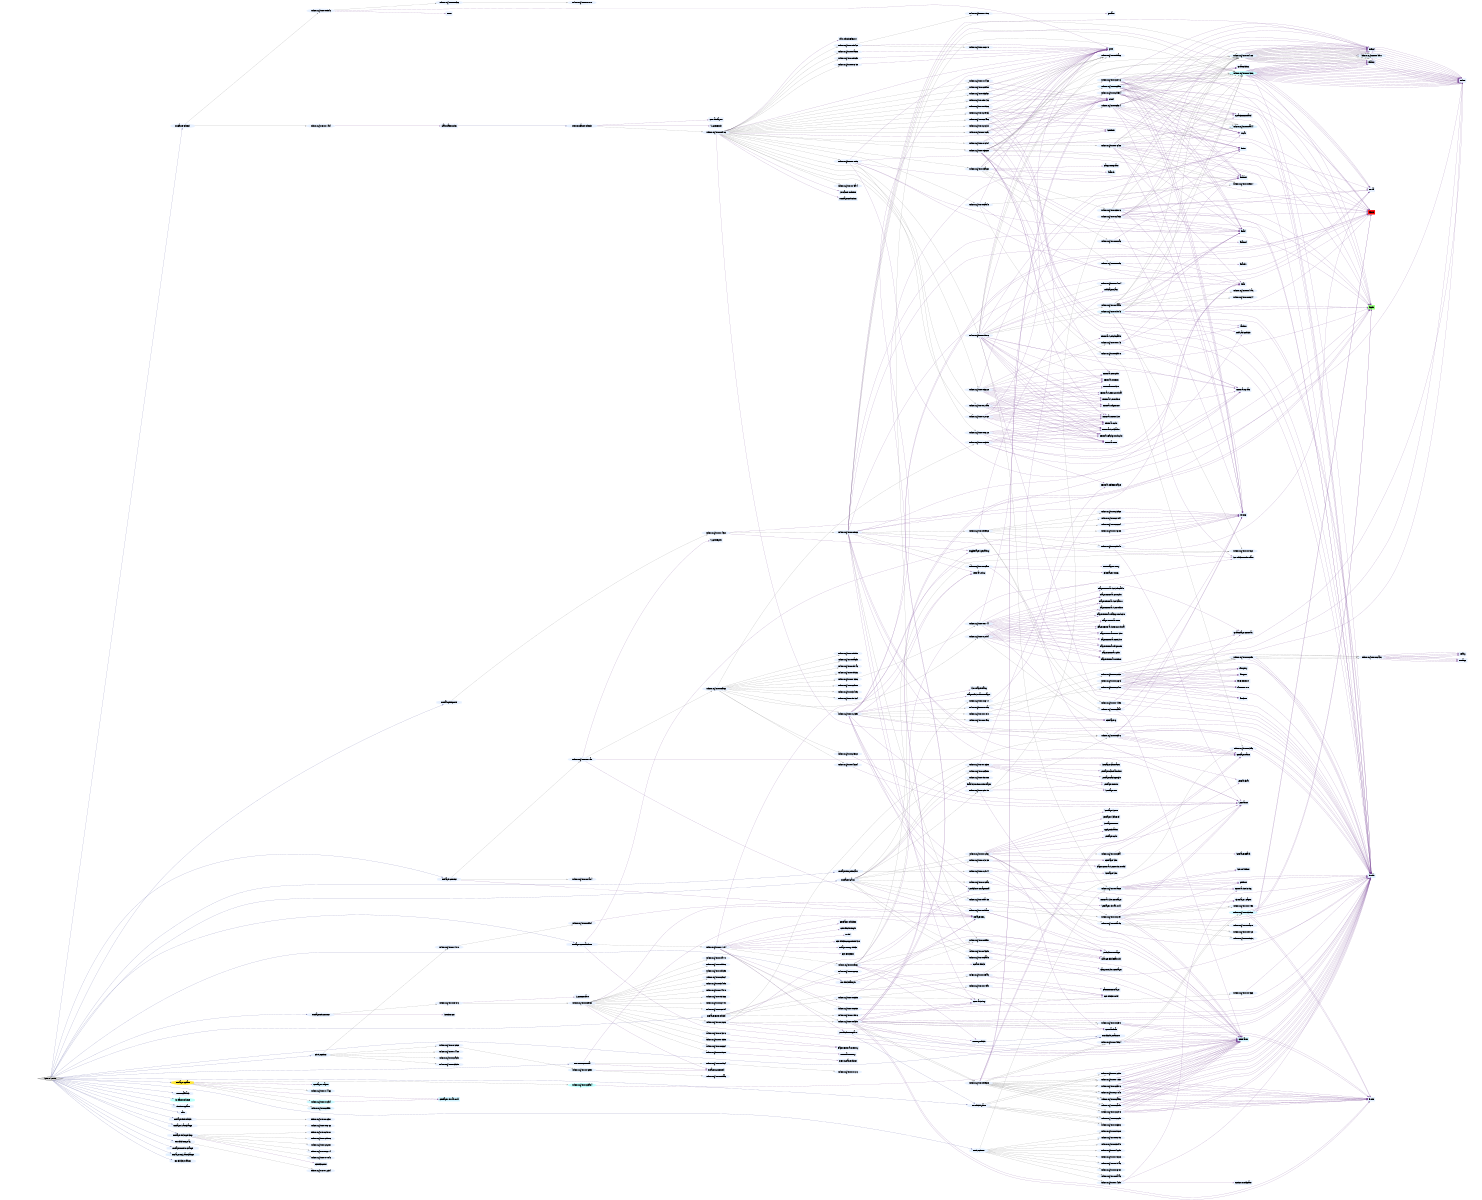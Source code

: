 digraph "Call graph of gamemodes\WoG.amx" {
	size="10,8"; ratio=fill; rankdir=LR
	node [style=filled];
	"SA-MP Server" -> "OnGameModeInit" [color="#4B4E99"];
	"SA-MP Server" -> "YVers_Callback" [color="#4B4E99"];
	"SA-MP Server" -> "OnPlayerConnect" [color="#4B4E99"];
	"SA-MP Server" -> "OnPlayerDisconnect" [color="#4B4E99"];
	"SA-MP Server" -> "Itter_OPDCInternal" [color="#4B4E99"];
	"SA-MP Server" -> "Streamer_Objects" [color="#4B4E99"];
	"SA-MP Server" -> "MissionsUpdate" [color="#4B4E99"];
	"SA-MP Server" -> "main" [color="#4B4E99"];
	"SA-MP Server" -> "OnPlayerSpawn" [color="#4B4E99"];
	"SA-MP Server" -> "OnVehicleSpawn" [color="#4B4E99"];
	"SA-MP Server" -> "OnPlayerCommandText" [color="#4B4E99"];
	"SA-MP Server" -> "OnPlayerEnterVehicle" [color="#4B4E99"];
	"SA-MP Server" -> "OnPlayerExitVehicle" [color="#4B4E99"];
	"SA-MP Server" -> "OnPlayerStateChange" [color="#4B4E99"];
	"SA-MP Server" -> "OnPlayerRequestClass" [color="#4B4E99"];
	"SA-MP Server" -> "OnPlayerPickUpPickup" [color="#4B4E99"];
	"SA-MP Server" -> "OnVehiclePaintjob" [color="#4B4E99"];
	"SA-MP Server" -> "OnVehicleRespray" [color="#4B4E99"];
	"SA-MP Server" -> "OnPlayerInteriorChange" [color="#4B4E99"];
	"SA-MP Server" -> "OnPlayerKeyStateChange" [color="#4B4E99"];
	"SA-MP Server" -> "OnPlayerUpdate" [color="#4B4E99"];
	"SA-MP Server" -> "OnVehicleStreamIn" [color="#4B4E99"];
	"SA-MP Server" -> "OnVehicleStreamOut" [color="#4B4E99"];
	"SA-MP Server" -> "OnDialogResponse" [color="#4B4E99"];
	"SA-MP Server" -> "FiveSecTimer" [color="#4B4E99"];
	"SA-MP Server" -> "OneSecTimer" [color="#4B4E99"];
	"OnGameModeInit" -> "unknown@0x0000054c" [color="#777777"];
	"OnGameModeInit" -> "unknown@0x00001454" [color="#777777"];
	"unknown@0x0000054c" -> "unknown@0x00000f2c" [color="#777777"];
	"unknown@0x0000054c" -> "print" [color="#7C4B99"];
	"unknown@0x0000054c" -> "HTTP" [color="#7C4B99"];
	"unknown@0x00000f2c" -> "unknown@0x00001010" [color="#777777"];
	"unknown@0x00001454" -> "CallLocalFunction" [color="#7C4B99"];
	"CallLocalFunction" -> "Itter_OnGameModeInit" [color="#4B4E99"];
	"Itter_OnGameModeInit" -> "unknown@0x0008f70c" [color="#777777"];
	"Itter_OnGameModeInit" -> "GetMaxPlayers" [color="#7C4B99"];
	"Itter_OnGameModeInit" -> "SSCANF_Init" [color="#7C4B99"];
	"unknown@0x0008f70c" -> "unknown@0x00005468" [color="#777777"];
	"unknown@0x0008f70c" -> "unknown@0x00006128" [color="#777777"];
	"unknown@0x0008f70c" -> "unknown@0x0000952c" [color="#777777"];
	"unknown@0x0008f70c" -> "unknown@0x0000a5e8" [color="#777777"];
	"unknown@0x0008f70c" -> "unknown@0x0000b6f8" [color="#777777"];
	"unknown@0x0008f70c" -> "unknown@0x0000c758" [color="#777777"];
	"unknown@0x0008f70c" -> "unknown@0x00012060" [color="#777777"];
	"unknown@0x0008f70c" -> "unknown@0x0001be1c" [color="#777777"];
	"unknown@0x0008f70c" -> "unknown@0x0001d438" [color="#777777"];
	"unknown@0x0008f70c" -> "unknown@0x00024f5c" [color="#777777"];
	"unknown@0x0008f70c" -> "unknown@0x0002943c" [color="#777777"];
	"unknown@0x0008f70c" -> "unknown@0x0002c130" [color="#777777"];
	"unknown@0x0008f70c" -> "unknown@0x0002ef08" [color="#777777"];
	"unknown@0x0008f70c" -> "unknown@0x00033f60" [color="#777777"];
	"unknown@0x0008f70c" -> "unknown@0x0003acc8" [color="#777777"];
	"unknown@0x0008f70c" -> "unknown@0x0005142c" [color="#777777"];
	"unknown@0x0008f70c" -> "unknown@0x00063680" [color="#777777"];
	"unknown@0x0008f70c" -> "unknown@0x0006ae48" [color="#777777"];
	"unknown@0x0008f70c" -> "unknown@0x00070cfc" [color="#777777"];
	"unknown@0x0008f70c" -> "unknown@0x00072da8" [color="#777777"];
	"unknown@0x0008f70c" -> "unknown@0x00075a74" [color="#777777"];
	"unknown@0x0008f70c" -> "unknown@0x00076d04" [color="#777777"];
	"unknown@0x0008f70c" -> "unknown@0x0007809c" [color="#777777"];
	"unknown@0x0008f70c" -> "SetGameModeText" [color="#7C4B99"];
	"unknown@0x0008f70c" -> "print" [color="#7C4B99"];
	"unknown@0x0008f70c" -> "format" [color="#7C4B99"];
	"unknown@0x0008f70c" -> "SetTimer" [color="#7C4B99"];
	"unknown@0x0008f70c" -> "UsePlayerPedAnims" [color="#7C4B99"];
	"unknown@0x0008f70c" -> "AllowAdminTeleport" [color="#7C4B99"];
	"unknown@0x00005468" -> "unknown@0x00006078" [color="#777777"];
	"unknown@0x00005468" -> "unknown@0x000779ec" [color="#777777"];
	"unknown@0x00005468" -> "print" [color="#7C4B99"];
	"unknown@0x00006078" -> "print" [color="#7C4B99"];
	"unknown@0x000779ec" -> "getdate" [color="#7C4B99"];
	"unknown@0x00006128" -> "float" [color="#7C4B99"];
	"unknown@0x00006128" -> "TextDrawCreate" [color="#7C4B99"];
	"unknown@0x00006128" -> "TextDrawLetterSize" [color="#7C4B99"];
	"unknown@0x00006128" -> "TextDrawColor" [color="#7C4B99"];
	"unknown@0x00006128" -> "TextDrawSetShadow" [color="#7C4B99"];
	"unknown@0x00006128" -> "TextDrawBackgroundColor" [color="#7C4B99"];
	"unknown@0x00006128" -> "TextDrawFont" [color="#7C4B99"];
	"unknown@0x0000952c" -> "print" [color="#7C4B99"];
	"unknown@0x0000952c" -> "SetTimer" [color="#7C4B99"];
	"unknown@0x0000a5e8" -> "print" [color="#7C4B99"];
	"unknown@0x0000b6f8" -> "print" [color="#7C4B99"];
	"unknown@0x0000c758" -> "print" [color="#7C4B99"];
	"unknown@0x00012060" -> "print" [color="#7C4B99"];
	"unknown@0x00012060" -> "TextDrawCreate" [color="#7C4B99"];
	"unknown@0x00012060" -> "TextDrawLetterSize" [color="#7C4B99"];
	"unknown@0x00012060" -> "TextDrawAlignment" [color="#7C4B99"];
	"unknown@0x00012060" -> "TextDrawColor" [color="#7C4B99"];
	"unknown@0x00012060" -> "TextDrawUseBox" [color="#7C4B99"];
	"unknown@0x00012060" -> "TextDrawSetShadow" [color="#7C4B99"];
	"unknown@0x00012060" -> "TextDrawSetOutline" [color="#7C4B99"];
	"unknown@0x00012060" -> "TextDrawBackgroundColor" [color="#7C4B99"];
	"unknown@0x00012060" -> "TextDrawFont" [color="#7C4B99"];
	"unknown@0x0001be1c" -> "unknown@0x00004188" [color="#777777"];
	"unknown@0x0001be1c" -> "unknown@0x000042ec" [color="#777777"];
	"unknown@0x0001be1c" -> "unknown@0x00004884" [color="#777777"];
	"unknown@0x0001be1c" -> "unknown@0x0001a8c8" [color="#777777"];
	"unknown@0x0001be1c" -> "unknown@0x0001aaa8" [color="#777777"];
	"unknown@0x0001be1c" -> "unknown@0x0001b04c" [color="#777777"];
	"unknown@0x0001be1c" -> "fopen" [color="#7C4B99"];
	"unknown@0x0001be1c" -> "fclose" [color="#7C4B99"];
	"unknown@0x0001be1c" -> "fread" [color="#7C4B99"];
	"unknown@0x0001be1c" -> "fexist" [color="#7C4B99"];
	"unknown@0x0001be1c" -> "AddPlayerClass" [color="#7C4B99"];
	"unknown@0x0001be1c" -> "print" [color="#7C4B99"];
	"unknown@0x0001be1c" -> "printf" [color="#7C4B99"];
	"unknown@0x0001be1c" -> "format" [color="#7C4B99"];
	"unknown@0x0001be1c" -> "TextDrawCreate" [color="#7C4B99"];
	"unknown@0x0001be1c" -> "TextDrawLetterSize" [color="#7C4B99"];
	"unknown@0x0001be1c" -> "TextDrawAlignment" [color="#7C4B99"];
	"unknown@0x0001be1c" -> "TextDrawColor" [color="#7C4B99"];
	"unknown@0x0001be1c" -> "TextDrawUseBox" [color="#7C4B99"];
	"unknown@0x0001be1c" -> "TextDrawSetShadow" [color="#7C4B99"];
	"unknown@0x0001be1c" -> "TextDrawSetOutline" [color="#7C4B99"];
	"unknown@0x0001be1c" -> "TextDrawBackgroundColor" [color="#7C4B99"];
	"unknown@0x0001be1c" -> "TextDrawFont" [color="#7C4B99"];
	"unknown@0x00004188" -> "unknown@0x000040b0" [color="#777777"];
	"unknown@0x00004188" -> "strfind" [color="#7C4B99"];
	"unknown@0x000040b0" -> "strlen" [color="#7C4B99"];
	"unknown@0x000042ec" -> "strlen" [color="#7C4B99"];
	"unknown@0x0001a8c8" -> "gettime" [color="#7C4B99"];
	"unknown@0x0001a8c8" -> "SetWorldTime" [color="#7C4B99"];
	"unknown@0x0001a8c8" -> "format" [color="#7C4B99"];
	"unknown@0x0001a8c8" -> "TextDrawSetString" [color="#7C4B99"];
	"unknown@0x0001aaa8" -> "unknown@0x00004188" [color="#777777"];
	"unknown@0x0001aaa8" -> "unknown@0x000042ec" [color="#777777"];
	"unknown@0x0001aaa8" -> "unknown@0x000047ac" [color="#777777"];
	"unknown@0x0001aaa8" -> "unknown@0x00008644" [color="#777777"];
	"unknown@0x0001aaa8" -> "fopen" [color="#7C4B99"];
	"unknown@0x0001aaa8" -> "fclose" [color="#7C4B99"];
	"unknown@0x0001aaa8" -> "fread" [color="#7C4B99"];
	"unknown@0x00004188" -> "unknown@0x000040b0" [color="#777777"];
	"unknown@0x00004188" -> "strfind" [color="#7C4B99"];
	"unknown@0x000040b0" -> "strlen" [color="#7C4B99"];
	"unknown@0x000042ec" -> "strlen" [color="#7C4B99"];
	"unknown@0x000042ec" -> "strval" [color="#7C4B99"];
	"unknown@0x0001b04c" -> "unknown@0x00004188" [color="#777777"];
	"unknown@0x0001b04c" -> "unknown@0x000042ec" [color="#777777"];
	"unknown@0x0001b04c" -> "unknown@0x00004820" [color="#777777"];
	"unknown@0x0001b04c" -> "random" [color="#7C4B99"];
	"unknown@0x0001b04c" -> "fopen" [color="#7C4B99"];
	"unknown@0x0001b04c" -> "fclose" [color="#7C4B99"];
	"unknown@0x0001b04c" -> "fread" [color="#7C4B99"];
	"unknown@0x0001b04c" -> "AddStaticVehicle" [color="#7C4B99"];
	"unknown@0x0001b04c" -> "SetVehicleNumberPlate" [color="#7C4B99"];
	"unknown@0x0001b04c" -> "format" [color="#7C4B99"];
	"unknown@0x00004188" -> "unknown@0x000040b0" [color="#777777"];
	"unknown@0x00004188" -> "strfind" [color="#7C4B99"];
	"unknown@0x000040b0" -> "strlen" [color="#7C4B99"];
	"unknown@0x000042ec" -> "strlen" [color="#7C4B99"];
	"unknown@0x000042ec" -> "strval" [color="#7C4B99"];
	"unknown@0x0001d438" -> "print" [color="#7C4B99"];
	"unknown@0x0001d438" -> "printf" [color="#7C4B99"];
	"unknown@0x00024f5c" -> "unknown@0x00023f9c" [color="#777777"];
	"unknown@0x00024f5c" -> "fexist" [color="#7C4B99"];
	"unknown@0x00024f5c" -> "print" [color="#7C4B99"];
	"unknown@0x00024f5c" -> "printf" [color="#7C4B99"];
	"unknown@0x00024f5c" -> "format" [color="#7C4B99"];
	"unknown@0x00023f9c" -> "unknown@0x00004188" [color="#777777"];
	"unknown@0x00023f9c" -> "unknown@0x000042ec" [color="#777777"];
	"unknown@0x00023f9c" -> "unknown@0x0000aa44" [color="#777777"];
	"unknown@0x00023f9c" -> "fopen" [color="#7C4B99"];
	"unknown@0x00023f9c" -> "fclose" [color="#7C4B99"];
	"unknown@0x00023f9c" -> "fread" [color="#7C4B99"];
	"unknown@0x00023f9c" -> "floatadd" [color="#7C4B99"];
	"unknown@0x00023f9c" -> "strcat" [color="#7C4B99"];
	"unknown@0x00023f9c" -> "strcmp" [color="#7C4B99"];
	"unknown@0x00023f9c" -> "strfind" [color="#7C4B99"];
	"unknown@0x00023f9c" -> "CreatePickup" [color="#7C4B99"];
	"unknown@0x00023f9c" -> "format" [color="#7C4B99"];
	"unknown@0x00023f9c" -> "Create3DTextLabel" [color="#7C4B99"];
	"unknown@0x00004188" -> "unknown@0x000040b0" [color="#777777"];
	"unknown@0x00004188" -> "strfind" [color="#7C4B99"];
	"unknown@0x000040b0" -> "strlen" [color="#7C4B99"];
	"unknown@0x000042ec" -> "floatstr" [color="#7C4B99"];
	"unknown@0x000042ec" -> "strlen" [color="#7C4B99"];
	"unknown@0x0002943c" -> "unknown@0x0002841c" [color="#777777"];
	"unknown@0x0002943c" -> "fexist" [color="#7C4B99"];
	"unknown@0x0002943c" -> "print" [color="#7C4B99"];
	"unknown@0x0002943c" -> "printf" [color="#7C4B99"];
	"unknown@0x0002943c" -> "format" [color="#7C4B99"];
	"unknown@0x0002841c" -> "unknown@0x00004188" [color="#777777"];
	"unknown@0x0002841c" -> "unknown@0x000042ec" [color="#777777"];
	"unknown@0x0002841c" -> "unknown@0x0000aa44" [color="#777777"];
	"unknown@0x0002841c" -> "fopen" [color="#7C4B99"];
	"unknown@0x0002841c" -> "fclose" [color="#7C4B99"];
	"unknown@0x0002841c" -> "fread" [color="#7C4B99"];
	"unknown@0x0002841c" -> "floatadd" [color="#7C4B99"];
	"unknown@0x0002841c" -> "strcat" [color="#7C4B99"];
	"unknown@0x0002841c" -> "strcmp" [color="#7C4B99"];
	"unknown@0x0002841c" -> "strfind" [color="#7C4B99"];
	"unknown@0x0002841c" -> "CreatePickup" [color="#7C4B99"];
	"unknown@0x0002841c" -> "format" [color="#7C4B99"];
	"unknown@0x0002841c" -> "Create3DTextLabel" [color="#7C4B99"];
	"unknown@0x00004188" -> "unknown@0x000040b0" [color="#777777"];
	"unknown@0x00004188" -> "strfind" [color="#7C4B99"];
	"unknown@0x000040b0" -> "strlen" [color="#7C4B99"];
	"unknown@0x000042ec" -> "floatstr" [color="#7C4B99"];
	"unknown@0x000042ec" -> "strlen" [color="#7C4B99"];
	"unknown@0x0002c130" -> "unknown@0x0002b5b4" [color="#777777"];
	"unknown@0x0002c130" -> "fexist" [color="#7C4B99"];
	"unknown@0x0002c130" -> "print" [color="#7C4B99"];
	"unknown@0x0002c130" -> "printf" [color="#7C4B99"];
	"unknown@0x0002c130" -> "format" [color="#7C4B99"];
	"unknown@0x0002b5b4" -> "unknown@0x00004188" [color="#777777"];
	"unknown@0x0002b5b4" -> "unknown@0x000042ec" [color="#777777"];
	"unknown@0x0002b5b4" -> "unknown@0x0000aa44" [color="#777777"];
	"unknown@0x0002b5b4" -> "fopen" [color="#7C4B99"];
	"unknown@0x0002b5b4" -> "fclose" [color="#7C4B99"];
	"unknown@0x0002b5b4" -> "fread" [color="#7C4B99"];
	"unknown@0x0002b5b4" -> "floatadd" [color="#7C4B99"];
	"unknown@0x0002b5b4" -> "strcat" [color="#7C4B99"];
	"unknown@0x0002b5b4" -> "strcmp" [color="#7C4B99"];
	"unknown@0x0002b5b4" -> "strfind" [color="#7C4B99"];
	"unknown@0x0002b5b4" -> "CreatePickup" [color="#7C4B99"];
	"unknown@0x0002b5b4" -> "format" [color="#7C4B99"];
	"unknown@0x0002b5b4" -> "Create3DTextLabel" [color="#7C4B99"];
	"unknown@0x00004188" -> "unknown@0x000040b0" [color="#777777"];
	"unknown@0x00004188" -> "strfind" [color="#7C4B99"];
	"unknown@0x000040b0" -> "strlen" [color="#7C4B99"];
	"unknown@0x000042ec" -> "floatstr" [color="#7C4B99"];
	"unknown@0x000042ec" -> "strlen" [color="#7C4B99"];
	"unknown@0x0002ef08" -> "unknown@0x0000ba6c" [color="#777777"];
	"unknown@0x0002ef08" -> "print" [color="#7C4B99"];
	"unknown@0x0002ef08" -> "printf" [color="#7C4B99"];
	"unknown@0x00033f60" -> "unknown@0x0000ba6c" [color="#777777"];
	"unknown@0x00033f60" -> "print" [color="#7C4B99"];
	"unknown@0x00033f60" -> "printf" [color="#7C4B99"];
	"unknown@0x0003acc8" -> "unknown@0x000000ac" [color="#777777"];
	"unknown@0x0003acc8" -> "unknown@0x000000fc" [color="#777777"];
	"unknown@0x0003acc8" -> "unknown@0x0000ba6c" [color="#777777"];
	"unknown@0x0003acc8" -> "unknown@0x0003807c" [color="#777777"];
	"unknown@0x0003acc8" -> "floatadd" [color="#7C4B99"];
	"unknown@0x0003acc8" -> "floatsub" [color="#7C4B99"];
	"unknown@0x0003acc8" -> "print" [color="#7C4B99"];
	"unknown@0x0003acc8" -> "printf" [color="#7C4B99"];
	"unknown@0x0003acc8" -> "GangZoneCreate" [color="#7C4B99"];
	"unknown@0x000000ac" -> "float" [color="#7C4B99"];
	"unknown@0x000000ac" -> "floatmul" [color="#7C4B99"];
	"unknown@0x000000ac" -> "floatadd" [color="#7C4B99"];
	"unknown@0x000000fc" -> "float" [color="#7C4B99"];
	"unknown@0x000000fc" -> "floatdiv" [color="#7C4B99"];
	"unknown@0x0003807c" -> "unknown@0x00004188" [color="#777777"];
	"unknown@0x0003807c" -> "unknown@0x000042ec" [color="#777777"];
	"unknown@0x0003807c" -> "fopen" [color="#7C4B99"];
	"unknown@0x0003807c" -> "fclose" [color="#7C4B99"];
	"unknown@0x0003807c" -> "fread" [color="#7C4B99"];
	"unknown@0x0003807c" -> "strcmp" [color="#7C4B99"];
	"unknown@0x0003807c" -> "strfind" [color="#7C4B99"];
	"unknown@0x0003807c" -> "strval" [color="#7C4B99"];
	"unknown@0x0003807c" -> "format" [color="#7C4B99"];
	"unknown@0x00004188" -> "unknown@0x000040b0" [color="#777777"];
	"unknown@0x00004188" -> "strfind" [color="#7C4B99"];
	"unknown@0x000040b0" -> "strlen" [color="#7C4B99"];
	"unknown@0x000042ec" -> "strlen" [color="#7C4B99"];
	"unknown@0x000042ec" -> "strval" [color="#7C4B99"];
	"unknown@0x0005142c" -> "unknown@0x0000ba6c" [color="#777777"];
	"unknown@0x0005142c" -> "print" [color="#7C4B99"];
	"unknown@0x0005142c" -> "printf" [color="#7C4B99"];
	"unknown@0x00063680" -> "unknown@0x00004188" [color="#777777"];
	"unknown@0x00063680" -> "unknown@0x000042ec" [color="#777777"];
	"unknown@0x00063680" -> "unknown@0x00009804" [color="#777777"];
	"unknown@0x00063680" -> "unknown@0x0000aa44" [color="#777777"];
	"unknown@0x00063680" -> "unknown@0x0000ba6c" [color="#777777"];
	"unknown@0x00063680" -> "fopen" [color="#7C4B99"];
	"unknown@0x00063680" -> "fclose" [color="#7C4B99"];
	"unknown@0x00063680" -> "fread" [color="#7C4B99"];
	"unknown@0x00063680" -> "print" [color="#7C4B99"];
	"unknown@0x00063680" -> "printf" [color="#7C4B99"];
	"unknown@0x00063680" -> "SetTimer" [color="#7C4B99"];
	"unknown@0x00063680" -> "TextDrawCreate" [color="#7C4B99"];
	"unknown@0x00063680" -> "TextDrawLetterSize" [color="#7C4B99"];
	"unknown@0x00063680" -> "TextDrawUseBox" [color="#7C4B99"];
	"unknown@0x00063680" -> "TextDrawBoxColor" [color="#7C4B99"];
	"unknown@0x000042ec" -> "strlen" [color="#7C4B99"];
	"unknown@0x000042ec" -> "format" [color="#7C4B99"];
	"unknown@0x0006ae48" -> "unknown@0x00009804" [color="#777777"];
	"unknown@0x0006ae48" -> "unknown@0x0006bb78" [color="#777777"];
	"unknown@0x0006ae48" -> "float" [color="#7C4B99"];
	"unknown@0x0006ae48" -> "print" [color="#7C4B99"];
	"unknown@0x0006bb78" -> "unknown@0x00003ffc" [color="#777777"];
	"unknown@0x0006bb78" -> "random" [color="#7C4B99"];
	"unknown@0x00003ffc" -> "format" [color="#7C4B99"];
	"unknown@0x00070cfc" -> "unknown@0x0006fc14" [color="#777777"];
	"unknown@0x00070cfc" -> "fexist" [color="#7C4B99"];
	"unknown@0x00070cfc" -> "print" [color="#7C4B99"];
	"unknown@0x00070cfc" -> "printf" [color="#7C4B99"];
	"unknown@0x00070cfc" -> "format" [color="#7C4B99"];
	"unknown@0x0006fc14" -> "unknown@0x00004188" [color="#777777"];
	"unknown@0x0006fc14" -> "unknown@0x000042ec" [color="#777777"];
	"unknown@0x0006fc14" -> "unknown@0x0000aa44" [color="#777777"];
	"unknown@0x0006fc14" -> "fopen" [color="#7C4B99"];
	"unknown@0x0006fc14" -> "fclose" [color="#7C4B99"];
	"unknown@0x0006fc14" -> "fread" [color="#7C4B99"];
	"unknown@0x0006fc14" -> "floatadd" [color="#7C4B99"];
	"unknown@0x0006fc14" -> "strcat" [color="#7C4B99"];
	"unknown@0x0006fc14" -> "strcmp" [color="#7C4B99"];
	"unknown@0x0006fc14" -> "strfind" [color="#7C4B99"];
	"unknown@0x0006fc14" -> "CreatePickup" [color="#7C4B99"];
	"unknown@0x0006fc14" -> "Create3DTextLabel" [color="#7C4B99"];
	"unknown@0x00004188" -> "unknown@0x000040b0" [color="#777777"];
	"unknown@0x00004188" -> "strfind" [color="#7C4B99"];
	"unknown@0x000040b0" -> "strlen" [color="#7C4B99"];
	"unknown@0x000042ec" -> "floatstr" [color="#7C4B99"];
	"unknown@0x000042ec" -> "strlen" [color="#7C4B99"];
	"unknown@0x00072da8" -> "TextDrawCreate" [color="#7C4B99"];
	"unknown@0x00072da8" -> "TextDrawLetterSize" [color="#7C4B99"];
	"unknown@0x00072da8" -> "TextDrawTextSize" [color="#7C4B99"];
	"unknown@0x00072da8" -> "TextDrawAlignment" [color="#7C4B99"];
	"unknown@0x00072da8" -> "TextDrawColor" [color="#7C4B99"];
	"unknown@0x00072da8" -> "TextDrawUseBox" [color="#7C4B99"];
	"unknown@0x00072da8" -> "TextDrawBoxColor" [color="#7C4B99"];
	"unknown@0x00072da8" -> "TextDrawSetShadow" [color="#7C4B99"];
	"unknown@0x00072da8" -> "TextDrawSetOutline" [color="#7C4B99"];
	"unknown@0x00072da8" -> "TextDrawBackgroundColor" [color="#7C4B99"];
	"unknown@0x00072da8" -> "TextDrawFont" [color="#7C4B99"];
	"unknown@0x00072da8" -> "TextDrawSetProportional" [color="#7C4B99"];
	"unknown@0x00076d04" -> "unknown@0x00076488" [color="#777777"];
	"unknown@0x00076d04" -> "fexist" [color="#7C4B99"];
	"unknown@0x00076d04" -> "print" [color="#7C4B99"];
	"unknown@0x00076d04" -> "printf" [color="#7C4B99"];
	"unknown@0x00076d04" -> "format" [color="#7C4B99"];
	"unknown@0x00076488" -> "unknown@0x00004188" [color="#777777"];
	"unknown@0x00076488" -> "unknown@0x000042ec" [color="#777777"];
	"unknown@0x00076488" -> "unknown@0x00009804" [color="#777777"];
	"unknown@0x00076488" -> "unknown@0x0000aa44" [color="#777777"];
	"unknown@0x00076488" -> "fopen" [color="#7C4B99"];
	"unknown@0x00076488" -> "fclose" [color="#7C4B99"];
	"unknown@0x00076488" -> "fread" [color="#7C4B99"];
	"unknown@0x00076488" -> "float" [color="#7C4B99"];
	"unknown@0x00076488" -> "floatadd" [color="#7C4B99"];
	"unknown@0x00076488" -> "strcat" [color="#7C4B99"];
	"unknown@0x00076488" -> "strcmp" [color="#7C4B99"];
	"unknown@0x00076488" -> "strfind" [color="#7C4B99"];
	"unknown@0x00076488" -> "strval" [color="#7C4B99"];
	"unknown@0x00076488" -> "format" [color="#7C4B99"];
	"unknown@0x00076488" -> "Create3DTextLabel" [color="#7C4B99"];
	"unknown@0x00004188" -> "unknown@0x000040b0" [color="#777777"];
	"unknown@0x00004188" -> "strfind" [color="#7C4B99"];
	"unknown@0x000040b0" -> "strlen" [color="#7C4B99"];
	"unknown@0x000042ec" -> "floatstr" [color="#7C4B99"];
	"unknown@0x000042ec" -> "strlen" [color="#7C4B99"];
	"unknown@0x0007809c" -> "unknown@0x00083228" [color="#777777"];
	"unknown@0x0007809c" -> "fopen" [color="#7C4B99"];
	"unknown@0x0007809c" -> "fclose" [color="#7C4B99"];
	"unknown@0x0007809c" -> "fread" [color="#7C4B99"];
	"unknown@0x0007809c" -> "fexist" [color="#7C4B99"];
	"unknown@0x0007809c" -> "strval" [color="#7C4B99"];
	"unknown@0x0007809c" -> "print" [color="#7C4B99"];
	"unknown@0x00083228" -> "unknown@0x0000014c" [color="#777777"];
	"unknown@0x00083228" -> "floatadd" [color="#7C4B99"];
	"unknown@0x00083228" -> "TextDrawCreate" [color="#7C4B99"];
	"unknown@0x00083228" -> "TextDrawLetterSize" [color="#7C4B99"];
	"unknown@0x00083228" -> "TextDrawTextSize" [color="#7C4B99"];
	"unknown@0x00083228" -> "TextDrawAlignment" [color="#7C4B99"];
	"unknown@0x00083228" -> "TextDrawColor" [color="#7C4B99"];
	"unknown@0x00083228" -> "TextDrawUseBox" [color="#7C4B99"];
	"unknown@0x00083228" -> "TextDrawBoxColor" [color="#7C4B99"];
	"unknown@0x00083228" -> "TextDrawSetShadow" [color="#7C4B99"];
	"unknown@0x00083228" -> "TextDrawSetOutline" [color="#7C4B99"];
	"unknown@0x00083228" -> "TextDrawBackgroundColor" [color="#7C4B99"];
	"unknown@0x00083228" -> "TextDrawFont" [color="#7C4B99"];
	"unknown@0x00083228" -> "TextDrawSetProportional" [color="#7C4B99"];
	"unknown@0x00083228" -> "TextDrawSetSelectable" [color="#7C4B99"];
	"unknown@0x0000014c" -> "float" [color="#7C4B99"];
	"unknown@0x0000014c" -> "floatadd" [color="#7C4B99"];
	"unknown@0x0000014c" -> "TextDrawCreate" [color="#7C4B99"];
	"OnPlayerConnect" -> "unknown@0x00001a04" [color="#777777"];
	"OnPlayerConnect" -> "unknown@0x000877a0" [color="#777777"];
	"OnPlayerConnect" -> "IsPlayerNPC" [color="#7C4B99"];
	"unknown@0x000877a0" -> "unknown@0x0008fb6c" [color="#777777"];
	"unknown@0x000877a0" -> "GetPlayerName" [color="#7C4B99"];
	"unknown@0x000877a0" -> "IsPlayerNPC" [color="#7C4B99"];
	"unknown@0x000877a0" -> "SSCANF_Join" [color="#7C4B99"];
	"unknown@0x0008fb6c" -> "unknown@0x00006350" [color="#777777"];
	"unknown@0x0008fb6c" -> "unknown@0x00009590" [color="#777777"];
	"unknown@0x0008fb6c" -> "unknown@0x0000a6f8" [color="#777777"];
	"unknown@0x0008fb6c" -> "unknown@0x0000b7ac" [color="#777777"];
	"unknown@0x0008fb6c" -> "unknown@0x0000bc5c" [color="#777777"];
	"unknown@0x0008fb6c" -> "unknown@0x00012390" [color="#777777"];
	"unknown@0x0008fb6c" -> "unknown@0x000250c0" [color="#777777"];
	"unknown@0x0008fb6c" -> "unknown@0x0002f088" [color="#777777"];
	"unknown@0x0008fb6c" -> "unknown@0x0003409c" [color="#777777"];
	"unknown@0x0008fb6c" -> "unknown@0x00043c84" [color="#777777"];
	"unknown@0x0008fb6c" -> "unknown@0x00051524" [color="#777777"];
	"unknown@0x0008fb6c" -> "unknown@0x000720b4" [color="#777777"];
	"unknown@0x0008fb6c" -> "unknown@0x0007838c" [color="#777777"];
	"unknown@0x00006350" -> "float" [color="#7C4B99"];
	"unknown@0x00006350" -> "TextDrawCreate" [color="#7C4B99"];
	"unknown@0x00006350" -> "TextDrawLetterSize" [color="#7C4B99"];
	"unknown@0x00006350" -> "TextDrawColor" [color="#7C4B99"];
	"unknown@0x00006350" -> "TextDrawSetShadow" [color="#7C4B99"];
	"unknown@0x00006350" -> "TextDrawBackgroundColor" [color="#7C4B99"];
	"unknown@0x00006350" -> "TextDrawFont" [color="#7C4B99"];
	"unknown@0x00006350" -> "TextDrawHideForPlayer" [color="#7C4B99"];
	"unknown@0x00012390" -> "unknown@0x00001e10" [color="#777777"];
	"unknown@0x00012390" -> "unknown@0x00001eac" [color="#777777"];
	"unknown@0x00012390" -> "unknown@0x00001f9c" [color="#777777"];
	"unknown@0x00012390" -> "unknown@0x00003f7c" [color="#777777"];
	"unknown@0x00012390" -> "fexist" [color="#7C4B99"];
	"unknown@0x00012390" -> "strcmp" [color="#7C4B99"];
	"unknown@0x00012390" -> "GetPlayerName" [color="#7C4B99"];
	"unknown@0x00012390" -> "SendClientMessage" [color="#7C4B99"];
	"unknown@0x00012390" -> "SendClientMessageToAll" [color="#7C4B99"];
	"unknown@0x00012390" -> "print" [color="#7C4B99"];
	"unknown@0x00012390" -> "format" [color="#7C4B99"];
	"unknown@0x00012390" -> "IsPlayerNPC" [color="#7C4B99"];
	"unknown@0x00012390" -> "SetPVarInt" [color="#7C4B99"];
	"unknown@0x00012390" -> "SetPVarString" [color="#7C4B99"];
	"unknown@0x00012390" -> "TogglePlayerSpectating" [color="#7C4B99"];
	"unknown@0x00012390" -> "PlayAudioStreamForPlayer" [color="#7C4B99"];
	"unknown@0x00012390" -> "ShowPlayerDialog" [color="#7C4B99"];
	"unknown@0x00001e10" -> "unknown@0x00002038" [color="#777777"];
	"unknown@0x00001e10" -> "GetPlayerIp" [color="#7C4B99"];
	"unknown@0x00002038" -> "unknown@0x000028f0" [color="#777777"];
	"unknown@0x00002038" -> "strlen" [color="#7C4B99"];
	"unknown@0x00002038" -> "format" [color="#7C4B99"];
	"unknown@0x00002038" -> "db_num_rows" [color="#7C4B99"];
	"unknown@0x00002038" -> "db_open" [color="#7C4B99"];
	"unknown@0x00002038" -> "db_close" [color="#7C4B99"];
	"unknown@0x00002038" -> "db_query" [color="#7C4B99"];
	"unknown@0x00002038" -> "db_free_result" [color="#7C4B99"];
	"unknown@0x000028f0" -> "unknown@0x00002a3c" [color="#777777"];
	"unknown@0x000028f0" -> "format" [color="#7C4B99"];
	"unknown@0x00002a3c" -> "numargs" [color="#7C4B99"];
	"unknown@0x00002a3c" -> "setarg" [color="#7C4B99"];
	"unknown@0x00001eac" -> "unknown@0x00002400" [color="#777777"];
	"unknown@0x00001eac" -> "unknown@0x00002a3c" [color="#777777"];
	"unknown@0x00001eac" -> "GetPlayerIp" [color="#7C4B99"];
	"unknown@0x00002400" -> "unknown@0x000028f0" [color="#777777"];
	"unknown@0x00002400" -> "strlen" [color="#7C4B99"];
	"unknown@0x00002400" -> "format" [color="#7C4B99"];
	"unknown@0x00002400" -> "db_num_rows" [color="#7C4B99"];
	"unknown@0x00002400" -> "db_open" [color="#7C4B99"];
	"unknown@0x00002400" -> "db_close" [color="#7C4B99"];
	"unknown@0x00002400" -> "db_query" [color="#7C4B99"];
	"unknown@0x00002400" -> "db_free_result" [color="#7C4B99"];
	"unknown@0x000028f0" -> "unknown@0x00002a3c" [color="#777777"];
	"unknown@0x000028f0" -> "format" [color="#7C4B99"];
	"unknown@0x00002a3c" -> "numargs" [color="#7C4B99"];
	"unknown@0x00002a3c" -> "setarg" [color="#7C4B99"];
	"unknown@0x00002a3c" -> "numargs" [color="#7C4B99"];
	"unknown@0x00002a3c" -> "setarg" [color="#7C4B99"];
	"unknown@0x00001f9c" -> "unknown@0x00002678" [color="#777777"];
	"unknown@0x00001f9c" -> "GetPlayerIp" [color="#7C4B99"];
	"unknown@0x00002678" -> "unknown@0x000028f0" [color="#777777"];
	"unknown@0x00002678" -> "strlen" [color="#7C4B99"];
	"unknown@0x00002678" -> "format" [color="#7C4B99"];
	"unknown@0x00002678" -> "db_num_rows" [color="#7C4B99"];
	"unknown@0x00002678" -> "db_open" [color="#7C4B99"];
	"unknown@0x00002678" -> "db_close" [color="#7C4B99"];
	"unknown@0x00002678" -> "db_query" [color="#7C4B99"];
	"unknown@0x00002678" -> "db_free_result" [color="#7C4B99"];
	"unknown@0x000028f0" -> "unknown@0x00002a3c" [color="#777777"];
	"unknown@0x000028f0" -> "format" [color="#7C4B99"];
	"unknown@0x00002a3c" -> "numargs" [color="#7C4B99"];
	"unknown@0x00002a3c" -> "setarg" [color="#7C4B99"];
	"unknown@0x00003f7c" -> "GetPlayerName" [color="#7C4B99"];
	"unknown@0x00003f7c" -> "format" [color="#7C4B99"];
	"unknown@0x000250c0" -> "SetPVarInt" [color="#7C4B99"];
	"unknown@0x00043c84" -> "SetPVarInt" [color="#7C4B99"];
	"unknown@0x000720b4" -> "unknown@0x00003f7c" [color="#777777"];
	"unknown@0x000720b4" -> "CreatePlayerTextDraw" [color="#7C4B99"];
	"unknown@0x000720b4" -> "PlayerTextDrawLetterSize" [color="#7C4B99"];
	"unknown@0x000720b4" -> "PlayerTextDrawTextSize" [color="#7C4B99"];
	"unknown@0x000720b4" -> "PlayerTextDrawAlignment" [color="#7C4B99"];
	"unknown@0x000720b4" -> "PlayerTextDrawColor" [color="#7C4B99"];
	"unknown@0x000720b4" -> "PlayerTextDrawUseBox" [color="#7C4B99"];
	"unknown@0x000720b4" -> "PlayerTextDrawBoxColor" [color="#7C4B99"];
	"unknown@0x000720b4" -> "PlayerTextDrawSetShadow" [color="#7C4B99"];
	"unknown@0x000720b4" -> "PlayerTextDrawSetOutline" [color="#7C4B99"];
	"unknown@0x000720b4" -> "PlayerTextDrawBackgroundColor" [color="#7C4B99"];
	"unknown@0x000720b4" -> "PlayerTextDrawFont" [color="#7C4B99"];
	"unknown@0x000720b4" -> "PlayerTextDrawSetProportional" [color="#7C4B99"];
	"unknown@0x00003f7c" -> "GetPlayerName" [color="#7C4B99"];
	"unknown@0x00003f7c" -> "CreatePlayerTextDraw" [color="#7C4B99"];
	"unknown@0x0007838c" -> "unknown@0x00081744" [color="#777777"];
	"unknown@0x00081744" -> "floatadd" [color="#7C4B99"];
	"unknown@0x00081744" -> "format" [color="#7C4B99"];
	"unknown@0x00081744" -> "CreatePlayerTextDraw" [color="#7C4B99"];
	"unknown@0x00081744" -> "PlayerTextDrawLetterSize" [color="#7C4B99"];
	"unknown@0x00081744" -> "PlayerTextDrawTextSize" [color="#7C4B99"];
	"unknown@0x00081744" -> "PlayerTextDrawAlignment" [color="#7C4B99"];
	"unknown@0x00081744" -> "PlayerTextDrawColor" [color="#7C4B99"];
	"unknown@0x00081744" -> "PlayerTextDrawUseBox" [color="#7C4B99"];
	"unknown@0x00081744" -> "PlayerTextDrawBoxColor" [color="#7C4B99"];
	"unknown@0x00081744" -> "PlayerTextDrawSetShadow" [color="#7C4B99"];
	"unknown@0x00081744" -> "PlayerTextDrawSetOutline" [color="#7C4B99"];
	"unknown@0x00081744" -> "PlayerTextDrawBackgroundColor" [color="#7C4B99"];
	"unknown@0x00081744" -> "PlayerTextDrawFont" [color="#7C4B99"];
	"unknown@0x00081744" -> "PlayerTextDrawSetProportional" [color="#7C4B99"];
	"unknown@0x00081744" -> "PlayerTextDrawSetSelectable" [color="#7C4B99"];
	"OnPlayerDisconnect" -> "unknown@0x0008787c" [color="#777777"];
	"OnPlayerDisconnect" -> "SetTimerEx" [color="#7C4B99"];
	"unknown@0x0008787c" -> "unknown@0x0008fd80" [color="#777777"];
	"unknown@0x0008787c" -> "SSCANF_Leave" [color="#7C4B99"];
	"unknown@0x0008fd80" -> "unknown@0x000066c4" [color="#777777"];
	"unknown@0x0008fd80" -> "unknown@0x00009680" [color="#777777"];
	"unknown@0x0008fd80" -> "unknown@0x0000a770" [color="#777777"];
	"unknown@0x0008fd80" -> "unknown@0x0000b90c" [color="#777777"];
	"unknown@0x0008fd80" -> "unknown@0x0000bc98" [color="#777777"];
	"unknown@0x0008fd80" -> "unknown@0x00012c2c" [color="#777777"];
	"unknown@0x0008fd80" -> "unknown@0x0002f0c4" [color="#777777"];
	"unknown@0x0008fd80" -> "unknown@0x000340d8" [color="#777777"];
	"unknown@0x0008fd80" -> "unknown@0x00044b78" [color="#777777"];
	"unknown@0x0008fd80" -> "unknown@0x0005156c" [color="#777777"];
	"unknown@0x0008fd80" -> "unknown@0x000647d0" [color="#777777"];
	"unknown@0x0008fd80" -> "unknown@0x0006e154" [color="#777777"];
	"unknown@0x0008fd80" -> "unknown@0x0007327c" [color="#777777"];
	"unknown@0x0008fd80" -> "unknown@0x00078598" [color="#777777"];
	"unknown@0x0008fd80" -> "IsPlayerConnected" [color="#7C4B99"];
	"unknown@0x0008fd80" -> "IsPlayerNPC" [color="#7C4B99"];
	"unknown@0x000066c4" -> "TextDrawDestroy" [color="#7C4B99"];
	"unknown@0x00009680" -> "DestroyPlayerObject" [color="#7C4B99"];
	"unknown@0x00012c2c" -> "unknown@0x00003f7c" [color="#777777"];
	"unknown@0x00012c2c" -> "unknown@0x0000d3b0" [color="#777777"];
	"unknown@0x00012c2c" -> "DestroyVehicle" [color="#7C4B99"];
	"unknown@0x00012c2c" -> "SendClientMessageToAll" [color="#7C4B99"];
	"unknown@0x00012c2c" -> "GetPVarInt" [color="#7C4B99"];
	"unknown@0x00003f7c" -> "GetPlayerName" [color="#7C4B99"];
	"unknown@0x00003f7c" -> "format" [color="#7C4B99"];
	"unknown@0x0000d3b0" -> "unknown@0x0000c570" [color="#777777"];
	"unknown@0x0000d3b0" -> "unknown@0x00099c88" [color="#777777"];
	"unknown@0x0000d3b0" -> "fopen" [color="#7C4B99"];
	"unknown@0x0000d3b0" -> "fclose" [color="#7C4B99"];
	"unknown@0x0000d3b0" -> "fwrite" [color="#7C4B99"];
	"unknown@0x0000d3b0" -> "format" [color="#7C4B99"];
	"unknown@0x0000d3b0" -> "GetPVarInt" [color="#7C4B99"];
	"unknown@0x0000d3b0" -> "GetPVarFloat" [color="#7C4B99"];
	"unknown@0x0000d3b0" -> "GetPVarString" [color="#7C4B99"];
	"unknown@0x0000c570" -> "format" [color="#7C4B99"];
	"unknown@0x0000c570" -> "GetPVarInt" [color="#7C4B99"];
	"unknown@0x00099c88" -> "unknown@0x00023b7c" [color="#777777"];
	"unknown@0x00099c88" -> "unknown@0x00027848" [color="#777777"];
	"unknown@0x00099c88" -> "unknown@0x0002af9c" [color="#777777"];
	"unknown@0x00099c88" -> "unknown@0x0002cd78" [color="#777777"];
	"unknown@0x00099c88" -> "unknown@0x00045d64" [color="#777777"];
	"unknown@0x00099c88" -> "unknown@0x0006aef8" [color="#777777"];
	"unknown@0x00099c88" -> "unknown@0x00071850" [color="#777777"];
	"unknown@0x00099c88" -> "GetPlayerName" [color="#7C4B99"];
	"unknown@0x00099c88" -> "printf" [color="#7C4B99"];
	"unknown@0x00023b7c" -> "fwrite" [color="#7C4B99"];
	"unknown@0x00023b7c" -> "format" [color="#7C4B99"];
	"unknown@0x00023b7c" -> "GetPVarInt" [color="#7C4B99"];
	"unknown@0x00027848" -> "fwrite" [color="#7C4B99"];
	"unknown@0x00027848" -> "format" [color="#7C4B99"];
	"unknown@0x00027848" -> "GetPVarInt" [color="#7C4B99"];
	"unknown@0x0002af9c" -> "fwrite" [color="#7C4B99"];
	"unknown@0x0002af9c" -> "format" [color="#7C4B99"];
	"unknown@0x0002af9c" -> "GetPVarInt" [color="#7C4B99"];
	"unknown@0x0002cd78" -> "fwrite" [color="#7C4B99"];
	"unknown@0x0002cd78" -> "format" [color="#7C4B99"];
	"unknown@0x0002cd78" -> "GetPVarInt" [color="#7C4B99"];
	"unknown@0x00045d64" -> "unknown@0x00038968" [color="#777777"];
	"unknown@0x00045d64" -> "fwrite" [color="#7C4B99"];
	"unknown@0x00045d64" -> "GetPVarInt" [color="#7C4B99"];
	"unknown@0x00038968" -> "fopen" [color="#7C4B99"];
	"unknown@0x00038968" -> "fclose" [color="#7C4B99"];
	"unknown@0x00038968" -> "fwrite" [color="#7C4B99"];
	"unknown@0x00038968" -> "format" [color="#7C4B99"];
	"unknown@0x0006aef8" -> "fwrite" [color="#7C4B99"];
	"unknown@0x0006aef8" -> "format" [color="#7C4B99"];
	"unknown@0x0006aef8" -> "GetPVarInt" [color="#7C4B99"];
	"unknown@0x00071850" -> "fwrite" [color="#7C4B99"];
	"unknown@0x00071850" -> "format" [color="#7C4B99"];
	"unknown@0x00071850" -> "GetPVarInt" [color="#7C4B99"];
	"DestroyVehicle" -> "OnVehicleStreamOut" [color="#4B4E99"];
	"unknown@0x0007327c" -> "PlayerTextDrawDestroy" [color="#7C4B99"];
	"unknown@0x00078598" -> "PlayerTextDrawDestroy" [color="#7C4B99"];
	"Itter_OPDCInternal" -> "unknown@0x00001bc4" [color="#777777"];
	"Itter_OPDCInternal" -> "IsPlayerConnected" [color="#7C4B99"];
	"Itter_OPDCInternal" -> "IsPlayerNPC" [color="#7C4B99"];
	"unknown@0x00001bc4" -> "unknown@0x00001c1c" [color="#777777"];
	"OnPlayerSpawn" -> "unknown@0x00006714" [color="#777777"];
	"OnPlayerSpawn" -> "unknown@0x00012fcc" [color="#777777"];
	"OnPlayerSpawn" -> "unknown@0x0001ceac" [color="#777777"];
	"OnPlayerSpawn" -> "unknown@0x00025190" [color="#777777"];
	"OnPlayerSpawn" -> "unknown@0x0002f3e8" [color="#777777"];
	"OnPlayerSpawn" -> "unknown@0x00043cf8" [color="#777777"];
	"OnPlayerSpawn" -> "unknown@0x00051888" [color="#777777"];
	"OnPlayerSpawn" -> "unknown@0x0006aad8" [color="#777777"];
	"OnPlayerSpawn" -> "unknown@0x00073138" [color="#777777"];
	"OnPlayerSpawn" -> "unknown@0x00075a88" [color="#777777"];
	"OnPlayerSpawn" -> "unknown@0x0009a158" [color="#777777"];
	"OnPlayerSpawn" -> "EnableStuntBonusForPlayer" [color="#7C4B99"];
	"OnPlayerSpawn" -> "IsPlayerNPC" [color="#7C4B99"];
	"unknown@0x00006714" -> "TextDrawHideForPlayer" [color="#7C4B99"];
	"unknown@0x00012fcc" -> "unknown@0x0000c194" [color="#777777"];
	"unknown@0x00012fcc" -> "unknown@0x0000c5a4" [color="#777777"];
	"unknown@0x00012fcc" -> "GetPlayerSkin" [color="#7C4B99"];
	"unknown@0x00012fcc" -> "SetPlayerColor" [color="#7C4B99"];
	"unknown@0x00012fcc" -> "SetPlayerScore" [color="#7C4B99"];
	"unknown@0x00012fcc" -> "format" [color="#7C4B99"];
	"unknown@0x00012fcc" -> "SetPlayerSkillLevel" [color="#7C4B99"];
	"unknown@0x00012fcc" -> "SetPVarInt" [color="#7C4B99"];
	"unknown@0x00012fcc" -> "GetPVarInt" [color="#7C4B99"];
	"unknown@0x00012fcc" -> "GetPVarFloat" [color="#7C4B99"];
	"unknown@0x00012fcc" -> "SetPlayerArmour" [color="#7C4B99"];
	"unknown@0x00012fcc" -> "ApplyAnimation" [color="#7C4B99"];
	"unknown@0x0000c194" -> "unknown@0x000044e8" [color="#777777"];
	"unknown@0x0000c194" -> "format" [color="#7C4B99"];
	"unknown@0x0000c194" -> "SetPVarInt" [color="#7C4B99"];
	"unknown@0x0000c194" -> "GetPVarInt" [color="#7C4B99"];
	"unknown@0x0000c194" -> "GivePlayerWeapon" [color="#7C4B99"];
	"unknown@0x0000c5a4" -> "SetPVarFloat" [color="#7C4B99"];
	"unknown@0x0000c5a4" -> "SetPlayerHealth" [color="#7C4B99"];
	"unknown@0x0001ceac" -> "TextDrawShowForPlayer" [color="#7C4B99"];
	"unknown@0x00025190" -> "unknown@0x00003f7c" [color="#777777"];
	"unknown@0x00025190" -> "unknown@0x0002493c" [color="#777777"];
	"unknown@0x00025190" -> "GetPVarInt" [color="#7C4B99"];
	"unknown@0x00025190" -> "SetPlayerPos" [color="#7C4B99"];
	"unknown@0x00025190" -> "SetPlayerInterior" [color="#7C4B99"];
	"unknown@0x00003f7c" -> "strcmp" [color="#7C4B99"];
	"unknown@0x00003f7c" -> "GetPlayerName" [color="#7C4B99"];
	"unknown@0x0002493c" -> "unknown@0x00004188" [color="#777777"];
	"unknown@0x0002493c" -> "unknown@0x000042ec" [color="#777777"];
	"unknown@0x0002493c" -> "fopen" [color="#7C4B99"];
	"unknown@0x0002493c" -> "fclose" [color="#7C4B99"];
	"unknown@0x0002493c" -> "fread" [color="#7C4B99"];
	"unknown@0x0002493c" -> "fexist" [color="#7C4B99"];
	"unknown@0x0002493c" -> "strcat" [color="#7C4B99"];
	"unknown@0x0002493c" -> "strcmp" [color="#7C4B99"];
	"unknown@0x0002493c" -> "strfind" [color="#7C4B99"];
	"unknown@0x0002493c" -> "strval" [color="#7C4B99"];
	"unknown@0x0002493c" -> "format" [color="#7C4B99"];
	"unknown@0x00004188" -> "unknown@0x000040b0" [color="#777777"];
	"unknown@0x00004188" -> "strfind" [color="#7C4B99"];
	"unknown@0x000040b0" -> "strlen" [color="#7C4B99"];
	"unknown@0x000042ec" -> "floatstr" [color="#7C4B99"];
	"unknown@0x000042ec" -> "strlen" [color="#7C4B99"];
	"unknown@0x00043cf8" -> "GangZoneShowForPlayer" [color="#7C4B99"];
	"unknown@0x00043cf8" -> "GetPVarInt" [color="#7C4B99"];
	"unknown@0x0006aad8" -> "GetPVarInt" [color="#7C4B99"];
	"unknown@0x00073138" -> "GetPlayerSkin" [color="#7C4B99"];
	"unknown@0x00073138" -> "PlayerTextDrawSetPreviewModel" [color="#7C4B99"];
	"unknown@0x00075a88" -> "unknown@0x0000c194" [color="#777777"];
	"unknown@0x00075a88" -> "SendClientMessage" [color="#7C4B99"];
	"unknown@0x00075a88" -> "GetPVarInt" [color="#7C4B99"];
	"unknown@0x0000c194" -> "unknown@0x000044e8" [color="#777777"];
	"unknown@0x0000c194" -> "format" [color="#7C4B99"];
	"unknown@0x0000c194" -> "SetPVarInt" [color="#7C4B99"];
	"unknown@0x0000c194" -> "GetPVarInt" [color="#7C4B99"];
	"unknown@0x0000c194" -> "GivePlayerWeapon" [color="#7C4B99"];
	"unknown@0x0009a158" -> "unknown@0x0009a1bc" [color="#777777"];
	"unknown@0x0009a158" -> "SetPlayerVirtualWorld" [color="#7C4B99"];
	"unknown@0x0009a1bc" -> "unknown@0x0000963c" [color="#777777"];
	"unknown@0x0009a1bc" -> "unknown@0x0000a618" [color="#777777"];
	"unknown@0x0009a1bc" -> "unknown@0x0000b728" [color="#777777"];
	"OnVehicleSpawn" -> "unknown@0x0000630c" [color="#777777"];
	"OnVehicleSpawn" -> "unknown@0x000122b8" [color="#777777"];
	"OnVehicleSpawn" -> "unknown@0x0006e2f8" [color="#777777"];
	"unknown@0x000122b8" -> "GetPVarInt" [color="#7C4B99"];
	"OnPlayerCommandText" -> "unknown@0x000171d4" [color="#777777"];
	"OnPlayerCommandText" -> "strcmp" [color="#7C4B99"];
	"OnPlayerCommandText" -> "GetPVarInt" [color="#7C4B99"];
	"unknown@0x000171d4" -> "unknown@0x00006050" [color="#777777"];
	"unknown@0x000171d4" -> "unknown@0x0000d3b0" [color="#777777"];
	"unknown@0x000171d4" -> "unknown@0x0000f8cc" [color="#777777"];
	"unknown@0x000171d4" -> "strdel" [color="#7C4B99"];
	"unknown@0x000171d4" -> "SetVehicleToRespawn" [color="#7C4B99"];
	"unknown@0x000171d4" -> "GetVehicleModel" [color="#7C4B99"];
	"unknown@0x000171d4" -> "GetVehicleComponentInSlot" [color="#7C4B99"];
	"unknown@0x000171d4" -> "IsPlayerInAnyVehicle" [color="#7C4B99"];
	"unknown@0x000171d4" -> "GetVehiclePos" [color="#7C4B99"];
	"unknown@0x000171d4" -> "SendClientMessage" [color="#7C4B99"];
	"unknown@0x000171d4" -> "GetPlayerVehicleID" [color="#7C4B99"];
	"unknown@0x000171d4" -> "format" [color="#7C4B99"];
	"unknown@0x000171d4" -> "GetVehicleZAngle" [color="#7C4B99"];
	"unknown@0x000171d4" -> "SetPVarString" [color="#7C4B99"];
	"unknown@0x00006050" -> "format" [color="#7C4B99"];
	"unknown@0x0000d3b0" -> "unknown@0x0000c570" [color="#777777"];
	"unknown@0x0000d3b0" -> "unknown@0x00099c88" [color="#777777"];
	"unknown@0x0000d3b0" -> "fopen" [color="#7C4B99"];
	"unknown@0x0000d3b0" -> "fclose" [color="#7C4B99"];
	"unknown@0x0000d3b0" -> "fwrite" [color="#7C4B99"];
	"unknown@0x0000d3b0" -> "format" [color="#7C4B99"];
	"unknown@0x0000d3b0" -> "GetPVarInt" [color="#7C4B99"];
	"unknown@0x0000d3b0" -> "GetPVarFloat" [color="#7C4B99"];
	"unknown@0x0000d3b0" -> "GetPVarString" [color="#7C4B99"];
	"unknown@0x0000c570" -> "format" [color="#7C4B99"];
	"unknown@0x0000c570" -> "GetPVarInt" [color="#7C4B99"];
	"unknown@0x00099c88" -> "unknown@0x00023b7c" [color="#777777"];
	"unknown@0x00099c88" -> "unknown@0x00027848" [color="#777777"];
	"unknown@0x00099c88" -> "unknown@0x0002af9c" [color="#777777"];
	"unknown@0x00099c88" -> "unknown@0x0002cd78" [color="#777777"];
	"unknown@0x00099c88" -> "unknown@0x00045d64" [color="#777777"];
	"unknown@0x00099c88" -> "unknown@0x0006aef8" [color="#777777"];
	"unknown@0x00099c88" -> "unknown@0x00071850" [color="#777777"];
	"unknown@0x00099c88" -> "GetPlayerName" [color="#7C4B99"];
	"unknown@0x00099c88" -> "printf" [color="#7C4B99"];
	"unknown@0x00023b7c" -> "fwrite" [color="#7C4B99"];
	"unknown@0x00023b7c" -> "format" [color="#7C4B99"];
	"unknown@0x00023b7c" -> "GetPVarInt" [color="#7C4B99"];
	"unknown@0x00027848" -> "fwrite" [color="#7C4B99"];
	"unknown@0x00027848" -> "format" [color="#7C4B99"];
	"unknown@0x00027848" -> "GetPVarInt" [color="#7C4B99"];
	"unknown@0x0002af9c" -> "fwrite" [color="#7C4B99"];
	"unknown@0x0002af9c" -> "format" [color="#7C4B99"];
	"unknown@0x0002af9c" -> "GetPVarInt" [color="#7C4B99"];
	"unknown@0x0002cd78" -> "fwrite" [color="#7C4B99"];
	"unknown@0x0002cd78" -> "format" [color="#7C4B99"];
	"unknown@0x0002cd78" -> "GetPVarInt" [color="#7C4B99"];
	"unknown@0x00045d64" -> "unknown@0x00038968" [color="#777777"];
	"unknown@0x00045d64" -> "fwrite" [color="#7C4B99"];
	"unknown@0x00045d64" -> "GetPVarInt" [color="#7C4B99"];
	"unknown@0x00038968" -> "fopen" [color="#7C4B99"];
	"unknown@0x00038968" -> "fclose" [color="#7C4B99"];
	"unknown@0x00038968" -> "fwrite" [color="#7C4B99"];
	"unknown@0x00038968" -> "format" [color="#7C4B99"];
	"unknown@0x0006aef8" -> "fwrite" [color="#7C4B99"];
	"unknown@0x0006aef8" -> "format" [color="#7C4B99"];
	"unknown@0x0006aef8" -> "GetPVarInt" [color="#7C4B99"];
	"unknown@0x00071850" -> "fwrite" [color="#7C4B99"];
	"unknown@0x00071850" -> "format" [color="#7C4B99"];
	"unknown@0x00071850" -> "GetPVarInt" [color="#7C4B99"];
	"unknown@0x0000f8cc" -> "unknown@0x000042ec" [color="#777777"];
	"unknown@0x0000f8cc" -> "unknown@0x00004820" [color="#777777"];
	"unknown@0x0000f8cc" -> "unknown@0x00005fe0" [color="#777777"];
	"unknown@0x0000f8cc" -> "SetVehicleNumberPlate" [color="#7C4B99"];
	"unknown@0x0000f8cc" -> "CreateVehicle" [color="#7C4B99"];
	"unknown@0x0000f8cc" -> "DestroyVehicle" [color="#7C4B99"];
	"unknown@0x0000f8cc" -> "SetPVarInt" [color="#7C4B99"];
	"unknown@0x0000f8cc" -> "GetPVarInt" [color="#7C4B99"];
	"unknown@0x0000f8cc" -> "GetPVarString" [color="#7C4B99"];
	"unknown@0x000042ec" -> "floatstr" [color="#7C4B99"];
	"unknown@0x000042ec" -> "strlen" [color="#7C4B99"];
	"unknown@0x00005fe0" -> "ChangeVehiclePaintjob" [color="#7C4B99"];
	"SetVehicleToRespawn" -> "OnVehicleSpawn" [color="#4B4E99"];
	"SetVehicleToRespawn" -> "OnVehicleStreamOut" [color="#4B4E99"];
	"OnVehicleSpawn" -> "unknown@0x0000630c" [color="#777777"];
	"OnVehicleSpawn" -> "unknown@0x000122b8" [color="#777777"];
	"OnVehicleSpawn" -> "unknown@0x0006e2f8" [color="#777777"];
	"unknown@0x000122b8" -> "GetPVarInt" [color="#7C4B99"];
	"OnPlayerEnterVehicle" -> "unknown@0x000054ac" [color="#777777"];
	"OnPlayerEnterVehicle" -> "unknown@0x00006598" [color="#777777"];
	"OnPlayerEnterVehicle" -> "unknown@0x00019e1c" [color="#777777"];
	"OnPlayerEnterVehicle" -> "unknown@0x000660cc" [color="#777777"];
	"OnPlayerEnterVehicle" -> "IsPlayerNPC" [color="#7C4B99"];
	"unknown@0x000054ac" -> "unknown@0x00003ffc" [color="#777777"];
	"unknown@0x000054ac" -> "GetVehicleModel" [color="#7C4B99"];
	"unknown@0x000054ac" -> "GameTextForPlayer" [color="#7C4B99"];
	"unknown@0x00003ffc" -> "format" [color="#7C4B99"];
	"unknown@0x00006598" -> "unknown@0x00007368" [color="#777777"];
	"unknown@0x00006598" -> "unknown@0x00007ea0" [color="#777777"];
	"unknown@0x00006598" -> "IsPlayerNPC" [color="#7C4B99"];
	"unknown@0x00007368" -> "format" [color="#7C4B99"];
	"unknown@0x00007ea0" -> "GetVehicleModel" [color="#7C4B99"];
	"unknown@0x00019e1c" -> "GetVehicleModel" [color="#7C4B99"];
	"OnPlayerExitVehicle" -> "unknown@0x000066b0" [color="#777777"];
	"OnPlayerStateChange" -> "unknown@0x0000676c" [color="#777777"];
	"OnPlayerRequestClass" -> "unknown@0x00012b44" [color="#777777"];
	"OnPlayerRequestClass" -> "unknown@0x0001c658" [color="#777777"];
	"unknown@0x00012b44" -> "GetPVarInt" [color="#7C4B99"];
	"unknown@0x00012b44" -> "SetPlayerSkin" [color="#7C4B99"];
	"unknown@0x0001c658" -> "float" [color="#7C4B99"];
	"unknown@0x0001c658" -> "SetPlayerPos" [color="#7C4B99"];
	"unknown@0x0001c658" -> "SetPlayerInterior" [color="#7C4B99"];
	"unknown@0x0001c658" -> "SetPlayerCameraPos" [color="#7C4B99"];
	"unknown@0x0001c658" -> "SetPlayerCameraLookAt" [color="#7C4B99"];
	"unknown@0x0001c658" -> "SetPlayerFacingAngle" [color="#7C4B99"];
	"OnPlayerPickUpPickup" -> "unknown@0x00025100" [color="#777777"];
	"OnPlayerPickUpPickup" -> "unknown@0x0002958c" [color="#777777"];
	"OnPlayerPickUpPickup" -> "unknown@0x0002c280" [color="#777777"];
	"OnPlayerPickUpPickup" -> "unknown@0x00066714" [color="#777777"];
	"OnPlayerPickUpPickup" -> "unknown@0x00070e4c" [color="#777777"];
	"OnPlayerPickUpPickup" -> "GetTickCount" [color="#7C4B99"];
	"OnVehiclePaintjob" -> "unknown@0x00005fe0" [color="#777777"];
	"OnVehiclePaintjob" -> "SendClientMessage" [color="#7C4B99"];
	"OnVehiclePaintjob" -> "format" [color="#7C4B99"];
	"unknown@0x00005fe0" -> "ChangeVehiclePaintjob" [color="#7C4B99"];
	"OnVehicleRespray" -> "unknown@0x00012234" [color="#777777"];
	"OnPlayerUpdate" -> "unknown@0x0001446c" [color="#777777"];
	"OnPlayerUpdate" -> "unknown@0x0001cd34" [color="#777777"];
	"OnPlayerUpdate" -> "unknown@0x00023a84" [color="#777777"];
	"OnPlayerUpdate" -> "unknown@0x0002fef8" [color="#777777"];
	"OnPlayerUpdate" -> "GetPlayerVirtualWorld" [color="#7C4B99"];
	"OnPlayerUpdate" -> "GetPlayerWeapon" [color="#7C4B99"];
	"unknown@0x0001cd34" -> "GetPlayerVirtualWorld" [color="#7C4B99"];
	"unknown@0x00023a84" -> "GetPVarInt" [color="#7C4B99"];
	"OnDialogResponse" -> "unknown@0x00014920" [color="#777777"];
	"unknown@0x00014920" -> "unknown@0x0000e06c" [color="#777777"];
	"unknown@0x00014920" -> "strlen" [color="#7C4B99"];
	"unknown@0x00014920" -> "TogglePlayerSpectating" [color="#7C4B99"];
	"unknown@0x0000e06c" -> "unknown@0x00004188" [color="#777777"];
	"unknown@0x0000e06c" -> "unknown@0x000042ec" [color="#777777"];
	"unknown@0x0000e06c" -> "unknown@0x00004820" [color="#777777"];
	"unknown@0x0000e06c" -> "unknown@0x00005fe0" [color="#777777"];
	"unknown@0x0000e06c" -> "unknown@0x0000c4b0" [color="#777777"];
	"unknown@0x0000e06c" -> "unknown@0x00099dc8" [color="#777777"];
	"unknown@0x0000e06c" -> "fopen" [color="#7C4B99"];
	"unknown@0x0000e06c" -> "fclose" [color="#7C4B99"];
	"unknown@0x0000e06c" -> "fread" [color="#7C4B99"];
	"unknown@0x0000e06c" -> "floatstr" [color="#7C4B99"];
	"unknown@0x0000e06c" -> "strcmp" [color="#7C4B99"];
	"unknown@0x0000e06c" -> "strfind" [color="#7C4B99"];
	"unknown@0x0000e06c" -> "strval" [color="#7C4B99"];
	"unknown@0x0000e06c" -> "AddStaticVehicle" [color="#7C4B99"];
	"unknown@0x0000e06c" -> "SetVehicleNumberPlate" [color="#7C4B99"];
	"unknown@0x0000e06c" -> "format" [color="#7C4B99"];
	"unknown@0x0000e06c" -> "SetPVarInt" [color="#7C4B99"];
	"unknown@0x0000e06c" -> "SetPVarString" [color="#7C4B99"];
	"unknown@0x0000e06c" -> "SetPVarFloat" [color="#7C4B99"];
	"unknown@0x0000e06c" -> "GetPVarInt" [color="#7C4B99"];
	"unknown@0x0000e06c" -> "GetPVarString" [color="#7C4B99"];
	"unknown@0x00004188" -> "unknown@0x000040b0" [color="#777777"];
	"unknown@0x00004188" -> "strfind" [color="#7C4B99"];
	"unknown@0x000040b0" -> "strlen" [color="#7C4B99"];
	"unknown@0x000042ec" -> "floatstr" [color="#7C4B99"];
	"unknown@0x000042ec" -> "strlen" [color="#7C4B99"];
	"unknown@0x00005fe0" -> "ChangeVehiclePaintjob" [color="#7C4B99"];
	"unknown@0x0000c4b0" -> "ResetPlayerMoney" [color="#7C4B99"];
	"unknown@0x0000c4b0" -> "SetPVarInt" [color="#7C4B99"];
	"unknown@0x0000c4b0" -> "GivePlayerMoney" [color="#7C4B99"];
	"unknown@0x00099dc8" -> "unknown@0x00023d68" [color="#777777"];
	"unknown@0x00099dc8" -> "unknown@0x000278f4" [color="#777777"];
	"unknown@0x00099dc8" -> "unknown@0x0002b048" [color="#777777"];
	"unknown@0x00099dc8" -> "unknown@0x0002ce24" [color="#777777"];
	"unknown@0x00099dc8" -> "unknown@0x00046188" [color="#777777"];
	"unknown@0x00099dc8" -> "unknown@0x0006afa4" [color="#777777"];
	"unknown@0x00099dc8" -> "unknown@0x00071b98" [color="#777777"];
	"unknown@0x00099dc8" -> "fread" [color="#7C4B99"];
	"unknown@0x00023d68" -> "strcmp" [color="#7C4B99"];
	"unknown@0x000278f4" -> "strcmp" [color="#7C4B99"];
	"unknown@0x0002b048" -> "strcmp" [color="#7C4B99"];
	"unknown@0x0002b048" -> "strval" [color="#7C4B99"];
	"unknown@0x0002b048" -> "SetPVarInt" [color="#7C4B99"];
	"unknown@0x0002ce24" -> "strcmp" [color="#7C4B99"];
	"unknown@0x00046188" -> "strcmp" [color="#7C4B99"];
	"unknown@0x0006afa4" -> "strcmp" [color="#7C4B99"];
	"unknown@0x0006afa4" -> "GetPVarInt" [color="#7C4B99"];
	"unknown@0x00071b98" -> "strcmp" [color="#7C4B99"];
	"unknown@0x00071b98" -> "format" [color="#7C4B99"];
	"FiveSecTimer" -> "unknown@0x00014480" [color="#777777"];
	"FiveSecTimer" -> "unknown@0x0002acd0" [color="#777777"];
	"FiveSecTimer" -> "unknown@0x0006b398" [color="#777777"];
	"FiveSecTimer" -> "unknown@0x00076e68" [color="#777777"];
	"FiveSecTimer" -> "unknown@0x00077b10" [color="#777777"];
	"unknown@0x00076e68" -> "unknown@0x00076ee0" [color="#777777"];
	"unknown@0x00076ee0" -> "unknown@0x00009aac" [color="#777777"];
	"unknown@0x00076ee0" -> "IsPlayerConnected" [color="#7C4B99"];
	"unknown@0x00077b10" -> "unknown@0x00005f04" [color="#777777"];
	"unknown@0x00005f04" -> "gettime" [color="#7C4B99"];
	"OneSecTimer" -> "unknown@0x00006780" [color="#777777"];
	"OneSecTimer" -> "unknown@0x0000a4ac" [color="#777777"];
	"OneSecTimer" -> "unknown@0x0000b608" [color="#777777"];
	"OneSecTimer" -> "unknown@0x0000c79c" [color="#777777"];
	"OneSecTimer" -> "unknown@0x000143d0" [color="#777777"];
	"OneSecTimer" -> "unknown@0x0001a8c8" [color="#777777"];
	"OneSecTimer" -> "unknown@0x00030f48" [color="#777777"];
	"OneSecTimer" -> "unknown@0x000466d8" [color="#777777"];
	"OneSecTimer" -> "unknown@0x00048028" [color="#777777"];
	"OneSecTimer" -> "unknown@0x000754ac" [color="#777777"];
	"unknown@0x000143d0" -> "format" [color="#7C4B99"];
	"unknown@0x000143d0" -> "GetServerTickRate" [color="#7C4B99"];
	"unknown@0x000143d0" -> "TextDrawSetString" [color="#7C4B99"];
	"unknown@0x0001a8c8" -> "gettime" [color="#7C4B99"];
	"unknown@0x0001a8c8" -> "SetWorldTime" [color="#7C4B99"];
	"unknown@0x0001a8c8" -> "format" [color="#7C4B99"];
	"unknown@0x0001a8c8" -> "TextDrawSetString" [color="#7C4B99"];
	"SA-MP Server" [shape=diamond];
	"OnGameModeInit" [color="0.599963, 0.100056, 1", shape=octagon];
	"unknown@0x0000054c" [color="0.599944, 0.100084, 1", shape=oval];
	"unknown@0x00000f2c" [color="0.599997, 0.100005, 1", shape=oval];
	"unknown@0x00001010" [color="0.599999, 0.100001, 1", shape=oval];
	"print" [color="0.588246, 0.117631, 1", shape=box];
	"HTTP" [color="0.599868, 0.100198, 1", shape=box];
	"unknown@0x00001454" [color="0.599993, 0.100011, 1", shape=oval];
	"CallLocalFunction" [color="0.599993, 0.100011, 1", shape=box];
	"Itter_OnGameModeInit" [color="0.599981, 0.100028, 1", shape=octagon];
	"unknown@0x0008f70c" [color="0.599803, 0.100295, 1", shape=oval];
	"unknown@0x00005468" [color="0.599988, 0.100018, 1", shape=oval];
	"unknown@0x00006078" [color="0.599849, 0.100227, 1", shape=oval];
	"print" [color="0.588246, 0.117631, 1", shape=box];
	"unknown@0x000779ec" [color="0.599997, 0.100004, 1", shape=oval];
	"getdate" [color="0.6, 0.100001, 1", shape=box];
	"print" [color="0.588246, 0.117631, 1", shape=box];
	"unknown@0x00006128" [color="0.599855, 0.100217, 1", shape=oval];
	"float" [color="0.599818, 0.100272, 1", shape=box];
	"TextDrawCreate" [color="0.599928, 0.100109, 1", shape=box];
	"TextDrawLetterSize" [color="0.599983, 0.100026, 1", shape=box];
	"TextDrawColor" [color="0.599754, 0.100369, 1", shape=box];
	"TextDrawSetShadow" [color="0.599989, 0.100017, 1", shape=box];
	"TextDrawBackgroundColor" [color="0.599987, 0.100019, 1", shape=box];
	"TextDrawFont" [color="0.599989, 0.100016, 1", shape=box];
	"unknown@0x0000952c" [color="0.599994, 0.100009, 1", shape=oval];
	"print" [color="0.588246, 0.117631, 1", shape=box];
	"SetTimer" [color="0.599994, 0.100009, 1", shape=box];
	"unknown@0x0000a5e8" [color="0.599996, 0.100007, 1", shape=oval];
	"print" [color="0.588246, 0.117631, 1", shape=box];
	"unknown@0x0000b6f8" [color="0.599996, 0.100006, 1", shape=oval];
	"print" [color="0.588246, 0.117631, 1", shape=box];
	"unknown@0x0000c758" [color="0.599997, 0.100005, 1", shape=oval];
	"print" [color="0.588246, 0.117631, 1", shape=box];
	"unknown@0x00012060" [color="0.59998, 0.100029, 1", shape=oval];
	"print" [color="0.588246, 0.117631, 1", shape=box];
	"TextDrawCreate" [color="0.599928, 0.100109, 1", shape=box];
	"TextDrawLetterSize" [color="0.599983, 0.100026, 1", shape=box];
	"TextDrawAlignment" [color="0.59999, 0.100015, 1", shape=box];
	"TextDrawColor" [color="0.599754, 0.100369, 1", shape=box];
	"TextDrawUseBox" [color="0.599987, 0.100019, 1", shape=box];
	"TextDrawSetShadow" [color="0.599989, 0.100017, 1", shape=box];
	"TextDrawSetOutline" [color="0.59999, 0.100014, 1", shape=box];
	"TextDrawBackgroundColor" [color="0.599987, 0.100019, 1", shape=box];
	"TextDrawFont" [color="0.599989, 0.100016, 1", shape=box];
	"unknown@0x0001be1c" [color="0.599085, 0.101372, 1", shape=oval];
	"unknown@0x00004188" [color="0.584479, 0.123282, 1", shape=oval];
	"unknown@0x000040b0" [color="0.586082, 0.120877, 1", shape=oval];
	"strlen" [color="0.591272, 0.113091, 1", shape=box];
	"strfind" [color="0.595664, 0.106505, 1", shape=box];
	"unknown@0x000042ec" [color="0.508341, 0.237489, 1", shape=oval];
	"strlen" [color="0.591272, 0.113091, 1", shape=box];
	"unknown@0x00004884" [color="0.599662, 0.100507, 1", shape=oval];
	"unknown@0x0001a8c8" [color="0.588069, 0.117896, 1", shape=oval];
	"gettime" [color="0.598231, 0.102653, 1", shape=box];
	"SetWorldTime" [color="0.59591, 0.106134, 1", shape=box];
	"format" [color="0.583237, 0.125145, 1", shape=box];
	"TextDrawSetString" [color="0.595615, 0.106578, 1", shape=box];
	"unknown@0x0001aaa8" [color="0.59389, 0.109164, 1", shape=oval];
	"unknown@0x00004188" [color="0.584479, 0.123282, 1", shape=oval];
	"unknown@0x000040b0" [color="0.586082, 0.120877, 1", shape=oval];
	"strlen" [color="0.591272, 0.113091, 1", shape=box];
	"strfind" [color="0.595664, 0.106505, 1", shape=box];
	"unknown@0x000042ec" [color="0.508341, 0.237489, 1", shape=oval];
	"strlen" [color="0.591272, 0.113091, 1", shape=box];
	"strval" [color="0.598334, 0.102499, 1", shape=box];
	"unknown@0x000047ac" [color="0.599465, 0.100803, 1", shape=oval];
	"unknown@0x00008644" [color="0.598697, 0.101954, 1", shape=oval];
	"fopen" [color="0.301982, 0.547027, 1", shape=box];
	"fclose" [color="0, 1, 1", shape=box];
	"fread" [color="0.581847, 0.12723, 1", shape=box];
	"unknown@0x0001b04c" [color="0.569753, 0.145371, 1", shape=oval];
	"unknown@0x00004188" [color="0.584479, 0.123282, 1", shape=oval];
	"unknown@0x000040b0" [color="0.586082, 0.120877, 1", shape=oval];
	"strlen" [color="0.591272, 0.113091, 1", shape=box];
	"strfind" [color="0.595664, 0.106505, 1", shape=box];
	"unknown@0x000042ec" [color="0.508341, 0.237489, 1", shape=oval];
	"strlen" [color="0.591272, 0.113091, 1", shape=box];
	"strval" [color="0.598334, 0.102499, 1", shape=box];
	"unknown@0x00004820" [color="0.599405, 0.100892, 1", shape=oval];
	"random" [color="0.597716, 0.103427, 1", shape=box];
	"fopen" [color="0.301982, 0.547027, 1", shape=box];
	"fclose" [color="0, 1, 1", shape=box];
	"fread" [color="0.581847, 0.12723, 1", shape=box];
	"AddStaticVehicle" [color="0.598247, 0.10263, 1", shape=box];
	"SetVehicleNumberPlate" [color="0.599515, 0.100727, 1", shape=box];
	"format" [color="0.583237, 0.125145, 1", shape=box];
	"fopen" [color="0.301982, 0.547027, 1", shape=box];
	"fclose" [color="0, 1, 1", shape=box];
	"fread" [color="0.581847, 0.12723, 1", shape=box];
	"fexist" [color="0.584632, 0.123052, 1", shape=box];
	"AddPlayerClass" [color="0.599938, 0.100093, 1", shape=box];
	"print" [color="0.588246, 0.117631, 1", shape=box];
	"printf" [color="0.594739, 0.107892, 1", shape=box];
	"format" [color="0.583237, 0.125145, 1", shape=box];
	"TextDrawCreate" [color="0.599928, 0.100109, 1", shape=box];
	"TextDrawLetterSize" [color="0.599983, 0.100026, 1", shape=box];
	"TextDrawAlignment" [color="0.59999, 0.100015, 1", shape=box];
	"TextDrawColor" [color="0.599754, 0.100369, 1", shape=box];
	"TextDrawUseBox" [color="0.599987, 0.100019, 1", shape=box];
	"TextDrawSetShadow" [color="0.599989, 0.100017, 1", shape=box];
	"TextDrawSetOutline" [color="0.59999, 0.100014, 1", shape=box];
	"TextDrawBackgroundColor" [color="0.599987, 0.100019, 1", shape=box];
	"TextDrawFont" [color="0.599989, 0.100016, 1", shape=box];
	"unknown@0x0001d438" [color="0.59999, 0.100015, 1", shape=oval];
	"print" [color="0.588246, 0.117631, 1", shape=box];
	"printf" [color="0.594739, 0.107892, 1", shape=box];
	"unknown@0x00024f5c" [color="0.597425, 0.103863, 1", shape=oval];
	"unknown@0x00023f9c" [color="0.569827, 0.145259, 1", shape=oval];
	"unknown@0x00004188" [color="0.584479, 0.123282, 1", shape=oval];
	"unknown@0x000040b0" [color="0.586082, 0.120877, 1", shape=oval];
	"strlen" [color="0.591272, 0.113091, 1", shape=box];
	"strfind" [color="0.595664, 0.106505, 1", shape=box];
	"unknown@0x000042ec" [color="0.508341, 0.237489, 1", shape=oval];
	"floatstr" [color="0.588772, 0.116843, 1", shape=box];
	"strlen" [color="0.591272, 0.113091, 1", shape=box];
	"unknown@0x0000aa44" [color="0.570932, 0.143602, 1", shape=oval];
	"fopen" [color="0.301982, 0.547027, 1", shape=box];
	"fclose" [color="0, 1, 1", shape=box];
	"fread" [color="0.581847, 0.12723, 1", shape=box];
	"floatadd" [color="0.594422, 0.108367, 1", shape=box];
	"strcat" [color="0.599348, 0.100978, 1", shape=box];
	"strcmp" [color="0.592209, 0.111686, 1", shape=box];
	"strfind" [color="0.595664, 0.106505, 1", shape=box];
	"CreatePickup" [color="0.599073, 0.10139, 1", shape=box];
	"format" [color="0.583237, 0.125145, 1", shape=box];
	"Create3DTextLabel" [color="0.599429, 0.100857, 1", shape=box];
	"fexist" [color="0.584632, 0.123052, 1", shape=box];
	"print" [color="0.588246, 0.117631, 1", shape=box];
	"printf" [color="0.594739, 0.107892, 1", shape=box];
	"format" [color="0.583237, 0.125145, 1", shape=box];
	"unknown@0x0002943c" [color="0.599555, 0.100667, 1", shape=oval];
	"unknown@0x0002841c" [color="0.5938, 0.1093, 1", shape=oval];
	"unknown@0x00004188" [color="0.584479, 0.123282, 1", shape=oval];
	"unknown@0x000040b0" [color="0.586082, 0.120877, 1", shape=oval];
	"strlen" [color="0.591272, 0.113091, 1", shape=box];
	"strfind" [color="0.595664, 0.106505, 1", shape=box];
	"unknown@0x000042ec" [color="0.508341, 0.237489, 1", shape=oval];
	"floatstr" [color="0.588772, 0.116843, 1", shape=box];
	"strlen" [color="0.591272, 0.113091, 1", shape=box];
	"unknown@0x0000aa44" [color="0.570932, 0.143602, 1", shape=oval];
	"fopen" [color="0.301982, 0.547027, 1", shape=box];
	"fclose" [color="0, 1, 1", shape=box];
	"fread" [color="0.581847, 0.12723, 1", shape=box];
	"floatadd" [color="0.594422, 0.108367, 1", shape=box];
	"strcat" [color="0.599348, 0.100978, 1", shape=box];
	"strcmp" [color="0.592209, 0.111686, 1", shape=box];
	"strfind" [color="0.595664, 0.106505, 1", shape=box];
	"CreatePickup" [color="0.599073, 0.10139, 1", shape=box];
	"format" [color="0.583237, 0.125145, 1", shape=box];
	"Create3DTextLabel" [color="0.599429, 0.100857, 1", shape=box];
	"fexist" [color="0.584632, 0.123052, 1", shape=box];
	"print" [color="0.588246, 0.117631, 1", shape=box];
	"printf" [color="0.594739, 0.107892, 1", shape=box];
	"format" [color="0.583237, 0.125145, 1", shape=box];
	"unknown@0x0002c130" [color="0.599965, 0.100053, 1", shape=oval];
	"unknown@0x0002b5b4" [color="0.599868, 0.100198, 1", shape=oval];
	"unknown@0x00004188" [color="0.584479, 0.123282, 1", shape=oval];
	"unknown@0x000040b0" [color="0.586082, 0.120877, 1", shape=oval];
	"strlen" [color="0.591272, 0.113091, 1", shape=box];
	"strfind" [color="0.595664, 0.106505, 1", shape=box];
	"unknown@0x000042ec" [color="0.508341, 0.237489, 1", shape=oval];
	"floatstr" [color="0.588772, 0.116843, 1", shape=box];
	"strlen" [color="0.591272, 0.113091, 1", shape=box];
	"unknown@0x0000aa44" [color="0.570932, 0.143602, 1", shape=oval];
	"fopen" [color="0.301982, 0.547027, 1", shape=box];
	"fclose" [color="0, 1, 1", shape=box];
	"fread" [color="0.581847, 0.12723, 1", shape=box];
	"floatadd" [color="0.594422, 0.108367, 1", shape=box];
	"strcat" [color="0.599348, 0.100978, 1", shape=box];
	"strcmp" [color="0.592209, 0.111686, 1", shape=box];
	"strfind" [color="0.595664, 0.106505, 1", shape=box];
	"CreatePickup" [color="0.599073, 0.10139, 1", shape=box];
	"format" [color="0.583237, 0.125145, 1", shape=box];
	"Create3DTextLabel" [color="0.599429, 0.100857, 1", shape=box];
	"fexist" [color="0.584632, 0.123052, 1", shape=box];
	"print" [color="0.588246, 0.117631, 1", shape=box];
	"printf" [color="0.594739, 0.107892, 1", shape=box];
	"format" [color="0.583237, 0.125145, 1", shape=box];
	"unknown@0x0002ef08" [color="0.599974, 0.100039, 1", shape=oval];
	"unknown@0x0000ba6c" [color="0.599987, 0.100019, 1", shape=oval];
	"print" [color="0.588246, 0.117631, 1", shape=box];
	"printf" [color="0.594739, 0.107892, 1", shape=box];
	"unknown@0x00033f60" [color="0.599984, 0.100023, 1", shape=oval];
	"unknown@0x0000ba6c" [color="0.599987, 0.100019, 1", shape=oval];
	"print" [color="0.588246, 0.117631, 1", shape=box];
	"printf" [color="0.594739, 0.107892, 1", shape=box];
	"unknown@0x0003acc8" [color="0.597799, 0.103302, 1", shape=oval];
	"unknown@0x000000ac" [color="0.59905, 0.101426, 1", shape=oval];
	"float" [color="0.599818, 0.100272, 1", shape=box];
	"floatmul" [color="0.591086, 0.113372, 1", shape=box];
	"floatadd" [color="0.594422, 0.108367, 1", shape=box];
	"unknown@0x000000fc" [color="0.599981, 0.100028, 1", shape=oval];
	"float" [color="0.599818, 0.100272, 1", shape=box];
	"floatdiv" [color="0.599999, 0.100002, 1", shape=box];
	"unknown@0x0000ba6c" [color="0.599987, 0.100019, 1", shape=oval];
	"unknown@0x0003807c" [color="0.592223, 0.111665, 1", shape=oval];
	"unknown@0x00004188" [color="0.584479, 0.123282, 1", shape=oval];
	"unknown@0x000040b0" [color="0.586082, 0.120877, 1", shape=oval];
	"strlen" [color="0.591272, 0.113091, 1", shape=box];
	"strfind" [color="0.595664, 0.106505, 1", shape=box];
	"unknown@0x000042ec" [color="0.508341, 0.237489, 1", shape=oval];
	"strlen" [color="0.591272, 0.113091, 1", shape=box];
	"strval" [color="0.598334, 0.102499, 1", shape=box];
	"fopen" [color="0.301982, 0.547027, 1", shape=box];
	"fclose" [color="0, 1, 1", shape=box];
	"fread" [color="0.581847, 0.12723, 1", shape=box];
	"strcmp" [color="0.592209, 0.111686, 1", shape=box];
	"strfind" [color="0.595664, 0.106505, 1", shape=box];
	"strval" [color="0.598334, 0.102499, 1", shape=box];
	"format" [color="0.583237, 0.125145, 1", shape=box];
	"floatadd" [color="0.594422, 0.108367, 1", shape=box];
	"floatsub" [color="0.584515, 0.123228, 1", shape=box];
	"print" [color="0.588246, 0.117631, 1", shape=box];
	"printf" [color="0.594739, 0.107892, 1", shape=box];
	"GangZoneCreate" [color="0.599914, 0.100129, 1", shape=box];
	"unknown@0x0005142c" [color="0.599989, 0.100017, 1", shape=oval];
	"unknown@0x0000ba6c" [color="0.599987, 0.100019, 1", shape=oval];
	"print" [color="0.588246, 0.117631, 1", shape=box];
	"printf" [color="0.594739, 0.107892, 1", shape=box];
	"unknown@0x00063680" [color="0.59976, 0.10036, 1", shape=oval];
	"unknown@0x00004188" [color="0.584479, 0.123282, 1", shape=oval];
	"unknown@0x000042ec" [color="0.508341, 0.237489, 1", shape=oval];
	"strlen" [color="0.591272, 0.113091, 1", shape=box];
	"format" [color="0.583237, 0.125145, 1", shape=box];
	"unknown@0x00009804" [color="0.599977, 0.100035, 1", shape=oval];
	"unknown@0x0000aa44" [color="0.570932, 0.143602, 1", shape=oval];
	"unknown@0x0000ba6c" [color="0.599987, 0.100019, 1", shape=oval];
	"fopen" [color="0.301982, 0.547027, 1", shape=box];
	"fclose" [color="0, 1, 1", shape=box];
	"fread" [color="0.581847, 0.12723, 1", shape=box];
	"print" [color="0.588246, 0.117631, 1", shape=box];
	"printf" [color="0.594739, 0.107892, 1", shape=box];
	"SetTimer" [color="0.599994, 0.100009, 1", shape=box];
	"TextDrawCreate" [color="0.599928, 0.100109, 1", shape=box];
	"TextDrawLetterSize" [color="0.599983, 0.100026, 1", shape=box];
	"TextDrawUseBox" [color="0.599987, 0.100019, 1", shape=box];
	"TextDrawBoxColor" [color="0.599989, 0.100017, 1", shape=box];
	"unknown@0x0006ae48" [color="0.599991, 0.100013, 1", shape=oval];
	"unknown@0x00009804" [color="0.599977, 0.100035, 1", shape=oval];
	"unknown@0x0006bb78" [color="0.599996, 0.100006, 1", shape=oval];
	"unknown@0x00003ffc" [color="0.599861, 0.100208, 1", shape=oval];
	"format" [color="0.583237, 0.125145, 1", shape=box];
	"random" [color="0.597716, 0.103427, 1", shape=box];
	"float" [color="0.599818, 0.100272, 1", shape=box];
	"print" [color="0.588246, 0.117631, 1", shape=box];
	"unknown@0x00070cfc" [color="0.599971, 0.100043, 1", shape=oval];
	"unknown@0x0006fc14" [color="0.59992, 0.10012, 1", shape=oval];
	"unknown@0x00004188" [color="0.584479, 0.123282, 1", shape=oval];
	"unknown@0x000040b0" [color="0.586082, 0.120877, 1", shape=oval];
	"strlen" [color="0.591272, 0.113091, 1", shape=box];
	"strfind" [color="0.595664, 0.106505, 1", shape=box];
	"unknown@0x000042ec" [color="0.508341, 0.237489, 1", shape=oval];
	"floatstr" [color="0.588772, 0.116843, 1", shape=box];
	"strlen" [color="0.591272, 0.113091, 1", shape=box];
	"unknown@0x0000aa44" [color="0.570932, 0.143602, 1", shape=oval];
	"fopen" [color="0.301982, 0.547027, 1", shape=box];
	"fclose" [color="0, 1, 1", shape=box];
	"fread" [color="0.581847, 0.12723, 1", shape=box];
	"floatadd" [color="0.594422, 0.108367, 1", shape=box];
	"strcat" [color="0.599348, 0.100978, 1", shape=box];
	"strcmp" [color="0.592209, 0.111686, 1", shape=box];
	"strfind" [color="0.595664, 0.106505, 1", shape=box];
	"CreatePickup" [color="0.599073, 0.10139, 1", shape=box];
	"Create3DTextLabel" [color="0.599429, 0.100857, 1", shape=box];
	"fexist" [color="0.584632, 0.123052, 1", shape=box];
	"print" [color="0.588246, 0.117631, 1", shape=box];
	"printf" [color="0.594739, 0.107892, 1", shape=box];
	"format" [color="0.583237, 0.125145, 1", shape=box];
	"unknown@0x00072da8" [color="0.599961, 0.100058, 1", shape=oval];
	"TextDrawCreate" [color="0.599928, 0.100109, 1", shape=box];
	"TextDrawLetterSize" [color="0.599983, 0.100026, 1", shape=box];
	"TextDrawTextSize" [color="0.599992, 0.100012, 1", shape=box];
	"TextDrawAlignment" [color="0.59999, 0.100015, 1", shape=box];
	"TextDrawColor" [color="0.599754, 0.100369, 1", shape=box];
	"TextDrawUseBox" [color="0.599987, 0.100019, 1", shape=box];
	"TextDrawBoxColor" [color="0.599989, 0.100017, 1", shape=box];
	"TextDrawSetShadow" [color="0.599989, 0.100017, 1", shape=box];
	"TextDrawSetOutline" [color="0.59999, 0.100014, 1", shape=box];
	"TextDrawBackgroundColor" [color="0.599987, 0.100019, 1", shape=box];
	"TextDrawFont" [color="0.599989, 0.100016, 1", shape=box];
	"TextDrawSetProportional" [color="0.599992, 0.100013, 1", shape=box];
	"unknown@0x00075a74" [color="0.6, 0.100001, 1", shape=oval];
	"unknown@0x00076d04" [color="0.599924, 0.100115, 1", shape=oval];
	"unknown@0x00076488" [color="0.599449, 0.100827, 1", shape=oval];
	"unknown@0x00004188" [color="0.584479, 0.123282, 1", shape=oval];
	"unknown@0x000040b0" [color="0.586082, 0.120877, 1", shape=oval];
	"strlen" [color="0.591272, 0.113091, 1", shape=box];
	"strfind" [color="0.595664, 0.106505, 1", shape=box];
	"unknown@0x000042ec" [color="0.508341, 0.237489, 1", shape=oval];
	"floatstr" [color="0.588772, 0.116843, 1", shape=box];
	"strlen" [color="0.591272, 0.113091, 1", shape=box];
	"unknown@0x00009804" [color="0.599977, 0.100035, 1", shape=oval];
	"unknown@0x0000aa44" [color="0.570932, 0.143602, 1", shape=oval];
	"fopen" [color="0.301982, 0.547027, 1", shape=box];
	"fclose" [color="0, 1, 1", shape=box];
	"fread" [color="0.581847, 0.12723, 1", shape=box];
	"float" [color="0.599818, 0.100272, 1", shape=box];
	"floatadd" [color="0.594422, 0.108367, 1", shape=box];
	"strcat" [color="0.599348, 0.100978, 1", shape=box];
	"strcmp" [color="0.592209, 0.111686, 1", shape=box];
	"strfind" [color="0.595664, 0.106505, 1", shape=box];
	"strval" [color="0.598334, 0.102499, 1", shape=box];
	"format" [color="0.583237, 0.125145, 1", shape=box];
	"Create3DTextLabel" [color="0.599429, 0.100857, 1", shape=box];
	"fexist" [color="0.584632, 0.123052, 1", shape=box];
	"print" [color="0.588246, 0.117631, 1", shape=box];
	"printf" [color="0.594739, 0.107892, 1", shape=box];
	"format" [color="0.583237, 0.125145, 1", shape=box];
	"unknown@0x0007809c" [color="0.599976, 0.100036, 1", shape=oval];
	"unknown@0x00083228" [color="0.599287, 0.101069, 1", shape=oval];
	"unknown@0x0000014c" [color="0.599995, 0.100007, 1", shape=oval];
	"float" [color="0.599818, 0.100272, 1", shape=box];
	"floatadd" [color="0.594422, 0.108367, 1", shape=box];
	"TextDrawCreate" [color="0.599928, 0.100109, 1", shape=box];
	"floatadd" [color="0.594422, 0.108367, 1", shape=box];
	"TextDrawCreate" [color="0.599928, 0.100109, 1", shape=box];
	"TextDrawLetterSize" [color="0.599983, 0.100026, 1", shape=box];
	"TextDrawTextSize" [color="0.599992, 0.100012, 1", shape=box];
	"TextDrawAlignment" [color="0.59999, 0.100015, 1", shape=box];
	"TextDrawColor" [color="0.599754, 0.100369, 1", shape=box];
	"TextDrawUseBox" [color="0.599987, 0.100019, 1", shape=box];
	"TextDrawBoxColor" [color="0.599989, 0.100017, 1", shape=box];
	"TextDrawSetShadow" [color="0.599989, 0.100017, 1", shape=box];
	"TextDrawSetOutline" [color="0.59999, 0.100014, 1", shape=box];
	"TextDrawBackgroundColor" [color="0.599987, 0.100019, 1", shape=box];
	"TextDrawFont" [color="0.599989, 0.100016, 1", shape=box];
	"TextDrawSetProportional" [color="0.599992, 0.100013, 1", shape=box];
	"TextDrawSetSelectable" [color="0.599994, 0.100008, 1", shape=box];
	"fopen" [color="0.301982, 0.547027, 1", shape=box];
	"fclose" [color="0, 1, 1", shape=box];
	"fread" [color="0.581847, 0.12723, 1", shape=box];
	"fexist" [color="0.584632, 0.123052, 1", shape=box];
	"strval" [color="0.598334, 0.102499, 1", shape=box];
	"print" [color="0.588246, 0.117631, 1", shape=box];
	"SetGameModeText" [color="0.599996, 0.100006, 1", shape=box];
	"print" [color="0.588246, 0.117631, 1", shape=box];
	"format" [color="0.583237, 0.125145, 1", shape=box];
	"SetTimer" [color="0.599994, 0.100009, 1", shape=box];
	"UsePlayerPedAnims" [color="0.599999, 0.100001, 1", shape=box];
	"AllowAdminTeleport" [color="0.599871, 0.100193, 1", shape=box];
	"GetMaxPlayers" [color="0.599999, 0.100002, 1", shape=box];
	"SSCANF_Init" [color="0.599999, 0.100002, 1", shape=box];
	"YVers_Callback" [color="0.599999, 0.100002, 1", shape=octagon];
	"OnPlayerConnect" [color="0.599908, 0.100139, 1", shape=octagon];
	"unknown@0x00001a04" [color="0.599995, 0.100007, 1", shape=oval];
	"unknown@0x000877a0" [color="0.599915, 0.100128, 1", shape=oval];
	"unknown@0x0008fb6c" [color="0.599823, 0.100265, 1", shape=oval];
	"unknown@0x00006350" [color="0.599963, 0.100055, 1", shape=oval];
	"float" [color="0.599818, 0.100272, 1", shape=box];
	"TextDrawCreate" [color="0.599928, 0.100109, 1", shape=box];
	"TextDrawLetterSize" [color="0.599983, 0.100026, 1", shape=box];
	"TextDrawColor" [color="0.599754, 0.100369, 1", shape=box];
	"TextDrawSetShadow" [color="0.599989, 0.100017, 1", shape=box];
	"TextDrawBackgroundColor" [color="0.599987, 0.100019, 1", shape=box];
	"TextDrawFont" [color="0.599989, 0.100016, 1", shape=box];
	"TextDrawHideForPlayer" [color="0.599518, 0.100724, 1", shape=box];
	"unknown@0x00009590" [color="0.599855, 0.100218, 1", shape=oval];
	"unknown@0x0000a6f8" [color="0.599994, 0.100009, 1", shape=oval];
	"unknown@0x0000b7ac" [color="0.599875, 0.100188, 1", shape=oval];
	"unknown@0x0000bc5c" [color="0.599996, 0.100006, 1", shape=oval];
	"unknown@0x00012390" [color="0.599465, 0.100802, 1", shape=oval];
	"unknown@0x00001e10" [color="0.59999, 0.100015, 1", shape=oval];
	"unknown@0x00002038" [color="0.599798, 0.100303, 1", shape=oval];
	"unknown@0x000028f0" [color="0.599972, 0.100042, 1", shape=oval];
	"unknown@0x00002a3c" [color="0.599866, 0.100201, 1", shape=oval];
	"numargs" [color="0.599995, 0.100007, 1", shape=box];
	"setarg" [color="0.599979, 0.100032, 1", shape=box];
	"format" [color="0.583237, 0.125145, 1", shape=box];
	"strlen" [color="0.591272, 0.113091, 1", shape=box];
	"format" [color="0.583237, 0.125145, 1", shape=box];
	"db_num_rows" [color="0.599981, 0.100028, 1", shape=box];
	"db_open" [color="0.597224, 0.104164, 1", shape=box];
	"db_close" [color="0.599885, 0.100173, 1", shape=box];
	"db_query" [color="0.595832, 0.106251, 1", shape=box];
	"db_free_result" [color="0.599996, 0.100006, 1", shape=box];
	"GetPlayerIp" [color="0.599987, 0.100019, 1", shape=box];
	"unknown@0x00001eac" [color="0.599956, 0.100066, 1", shape=oval];
	"unknown@0x00002400" [color="0.599824, 0.100264, 1", shape=oval];
	"unknown@0x000028f0" [color="0.599972, 0.100042, 1", shape=oval];
	"unknown@0x00002a3c" [color="0.599866, 0.100201, 1", shape=oval];
	"numargs" [color="0.599995, 0.100007, 1", shape=box];
	"setarg" [color="0.599979, 0.100032, 1", shape=box];
	"format" [color="0.583237, 0.125145, 1", shape=box];
	"strlen" [color="0.591272, 0.113091, 1", shape=box];
	"format" [color="0.583237, 0.125145, 1", shape=box];
	"db_num_rows" [color="0.599981, 0.100028, 1", shape=box];
	"db_open" [color="0.597224, 0.104164, 1", shape=box];
	"db_close" [color="0.599885, 0.100173, 1", shape=box];
	"db_query" [color="0.595832, 0.106251, 1", shape=box];
	"db_free_result" [color="0.599996, 0.100006, 1", shape=box];
	"unknown@0x00002a3c" [color="0.599866, 0.100201, 1", shape=oval];
	"numargs" [color="0.599995, 0.100007, 1", shape=box];
	"setarg" [color="0.599979, 0.100032, 1", shape=box];
	"GetPlayerIp" [color="0.599987, 0.100019, 1", shape=box];
	"unknown@0x00001f9c" [color="0.599979, 0.100032, 1", shape=oval];
	"unknown@0x00002678" [color="0.59994, 0.10009, 1", shape=oval];
	"unknown@0x000028f0" [color="0.599972, 0.100042, 1", shape=oval];
	"unknown@0x00002a3c" [color="0.599866, 0.100201, 1", shape=oval];
	"numargs" [color="0.599995, 0.100007, 1", shape=box];
	"setarg" [color="0.599979, 0.100032, 1", shape=box];
	"format" [color="0.583237, 0.125145, 1", shape=box];
	"strlen" [color="0.591272, 0.113091, 1", shape=box];
	"format" [color="0.583237, 0.125145, 1", shape=box];
	"db_num_rows" [color="0.599981, 0.100028, 1", shape=box];
	"db_open" [color="0.597224, 0.104164, 1", shape=box];
	"db_close" [color="0.599885, 0.100173, 1", shape=box];
	"db_query" [color="0.595832, 0.106251, 1", shape=box];
	"db_free_result" [color="0.599996, 0.100006, 1", shape=box];
	"GetPlayerIp" [color="0.599987, 0.100019, 1", shape=box];
	"unknown@0x00003f7c" [color="0.599943, 0.100085, 1", shape=oval];
	"GetPlayerName" [color="0.599982, 0.100027, 1", shape=box];
	"format" [color="0.583237, 0.125145, 1", shape=box];
	"fexist" [color="0.584632, 0.123052, 1", shape=box];
	"strcmp" [color="0.592209, 0.111686, 1", shape=box];
	"GetPlayerName" [color="0.599982, 0.100027, 1", shape=box];
	"SendClientMessage" [color="0.599855, 0.100217, 1", shape=box];
	"SendClientMessageToAll" [color="0.599949, 0.100077, 1", shape=box];
	"print" [color="0.588246, 0.117631, 1", shape=box];
	"format" [color="0.583237, 0.125145, 1", shape=box];
	"IsPlayerNPC" [color="0.586122, 0.120817, 1", shape=box];
	"SetPVarInt" [color="0.599399, 0.100902, 1", shape=box];
	"SetPVarString" [color="0.599953, 0.100071, 1", shape=box];
	"TogglePlayerSpectating" [color="0.599725, 0.100412, 1", shape=box];
	"PlayAudioStreamForPlayer" [color="0.599976, 0.100036, 1", shape=box];
	"ShowPlayerDialog" [color="0.599978, 0.100032, 1", shape=box];
	"unknown@0x000250c0" [color="0.599983, 0.100025, 1", shape=oval];
	"SetPVarInt" [color="0.599399, 0.100902, 1", shape=box];
	"unknown@0x0002f088" [color="0.599997, 0.100004, 1", shape=oval];
	"unknown@0x0003409c" [color="0.599998, 0.100002, 1", shape=oval];
	"unknown@0x00043c84" [color="0.599984, 0.100024, 1", shape=oval];
	"SetPVarInt" [color="0.599399, 0.100902, 1", shape=box];
	"unknown@0x00051524" [color="0.599997, 0.100004, 1", shape=oval];
	"unknown@0x000720b4" [color="0.59981, 0.100285, 1", shape=oval];
	"unknown@0x00003f7c" [color="0.599943, 0.100085, 1", shape=oval];
	"GetPlayerName" [color="0.599982, 0.100027, 1", shape=box];
	"CreatePlayerTextDraw" [color="0.599534, 0.100699, 1", shape=box];
	"CreatePlayerTextDraw" [color="0.599534, 0.100699, 1", shape=box];
	"PlayerTextDrawLetterSize" [color="0.599935, 0.100097, 1", shape=box];
	"PlayerTextDrawTextSize" [color="0.599958, 0.100062, 1", shape=box];
	"PlayerTextDrawAlignment" [color="0.599927, 0.100109, 1", shape=box];
	"PlayerTextDrawColor" [color="0.599934, 0.100099, 1", shape=box];
	"PlayerTextDrawUseBox" [color="0.599952, 0.100072, 1", shape=box];
	"PlayerTextDrawBoxColor" [color="0.599961, 0.100059, 1", shape=box];
	"PlayerTextDrawSetShadow" [color="0.599951, 0.100073, 1", shape=box];
	"PlayerTextDrawSetOutline" [color="0.59994, 0.10009, 1", shape=box];
	"PlayerTextDrawBackgroundColor" [color="0.599938, 0.100093, 1", shape=box];
	"PlayerTextDrawFont" [color="0.599949, 0.100076, 1", shape=box];
	"PlayerTextDrawSetProportional" [color="0.599952, 0.100072, 1", shape=box];
	"unknown@0x0007838c" [color="0.599988, 0.100018, 1", shape=oval];
	"unknown@0x00081744" [color="0.594622, 0.108066, 1", shape=oval];
	"floatadd" [color="0.594422, 0.108367, 1", shape=box];
	"format" [color="0.583237, 0.125145, 1", shape=box];
	"CreatePlayerTextDraw" [color="0.599534, 0.100699, 1", shape=box];
	"PlayerTextDrawLetterSize" [color="0.599935, 0.100097, 1", shape=box];
	"PlayerTextDrawTextSize" [color="0.599958, 0.100062, 1", shape=box];
	"PlayerTextDrawAlignment" [color="0.599927, 0.100109, 1", shape=box];
	"PlayerTextDrawColor" [color="0.599934, 0.100099, 1", shape=box];
	"PlayerTextDrawUseBox" [color="0.599952, 0.100072, 1", shape=box];
	"PlayerTextDrawBoxColor" [color="0.599961, 0.100059, 1", shape=box];
	"PlayerTextDrawSetShadow" [color="0.599951, 0.100073, 1", shape=box];
	"PlayerTextDrawSetOutline" [color="0.59994, 0.10009, 1", shape=box];
	"PlayerTextDrawBackgroundColor" [color="0.599938, 0.100093, 1", shape=box];
	"PlayerTextDrawFont" [color="0.599949, 0.100076, 1", shape=box];
	"PlayerTextDrawSetProportional" [color="0.599952, 0.100072, 1", shape=box];
	"PlayerTextDrawSetSelectable" [color="0.599946, 0.100081, 1", shape=box];
	"GetPlayerName" [color="0.599982, 0.100027, 1", shape=box];
	"IsPlayerNPC" [color="0.586122, 0.120817, 1", shape=box];
	"SSCANF_Join" [color="0.599999, 0.100002, 1", shape=box];
	"IsPlayerNPC" [color="0.586122, 0.120817, 1", shape=box];
	"OnPlayerDisconnect" [color="0.599986, 0.100022, 1", shape=octagon];
	"unknown@0x0008787c" [color="0.599996, 0.100006, 1", shape=oval];
	"unknown@0x0008fd80" [color="0.599955, 0.100068, 1", shape=oval];
	"unknown@0x000066c4" [color="0.599996, 0.100006, 1", shape=oval];
	"TextDrawDestroy" [color="0.599998, 0.100003, 1", shape=box];
	"unknown@0x00009680" [color="0.597938, 0.103093, 1", shape=oval];
	"DestroyPlayerObject" [color="0.599756, 0.100366, 1", shape=box];
	"unknown@0x0000a770" [color="0.6, 0.1, 1", shape=oval];
	"unknown@0x0000b90c" [color="0.599924, 0.100114, 1", shape=oval];
	"unknown@0x0000bc98" [color="0.599999, 0.100001, 1", shape=oval];
	"unknown@0x00012c2c" [color="0.599991, 0.100013, 1", shape=oval];
	"unknown@0x00003f7c" [color="0.599943, 0.100085, 1", shape=oval];
	"GetPlayerName" [color="0.599982, 0.100027, 1", shape=box];
	"format" [color="0.583237, 0.125145, 1", shape=box];
	"unknown@0x0000d3b0" [color="0.599281, 0.101078, 1", shape=oval];
	"unknown@0x0000c570" [color="0.598661, 0.102008, 1", shape=oval];
	"format" [color="0.583237, 0.125145, 1", shape=box];
	"GetPVarInt" [color="0.546655, 0.180017, 1", shape=box];
	"unknown@0x00099c88" [color="0.599772, 0.100342, 1", shape=oval];
	"unknown@0x00023b7c" [color="0.599935, 0.100098, 1", shape=oval];
	"fwrite" [color="0.59334, 0.109991, 1", shape=box];
	"format" [color="0.583237, 0.125145, 1", shape=box];
	"GetPVarInt" [color="0.546655, 0.180017, 1", shape=box];
	"unknown@0x00027848" [color="0.599966, 0.100051, 1", shape=oval];
	"fwrite" [color="0.59334, 0.109991, 1", shape=box];
	"format" [color="0.583237, 0.125145, 1", shape=box];
	"GetPVarInt" [color="0.546655, 0.180017, 1", shape=box];
	"unknown@0x0002af9c" [color="0.599965, 0.100052, 1", shape=oval];
	"fwrite" [color="0.59334, 0.109991, 1", shape=box];
	"format" [color="0.583237, 0.125145, 1", shape=box];
	"GetPVarInt" [color="0.546655, 0.180017, 1", shape=box];
	"unknown@0x0002cd78" [color="0.599971, 0.100044, 1", shape=oval];
	"fwrite" [color="0.59334, 0.109991, 1", shape=box];
	"format" [color="0.583237, 0.125145, 1", shape=box];
	"GetPVarInt" [color="0.546655, 0.180017, 1", shape=box];
	"unknown@0x00045d64" [color="0.596626, 0.105061, 1", shape=oval];
	"unknown@0x00038968" [color="0.540895, 0.188657, 1", shape=oval];
	"fopen" [color="0.301982, 0.547027, 1", shape=box];
	"fclose" [color="0, 1, 1", shape=box];
	"fwrite" [color="0.59334, 0.109991, 1", shape=box];
	"format" [color="0.583237, 0.125145, 1", shape=box];
	"fwrite" [color="0.59334, 0.109991, 1", shape=box];
	"GetPVarInt" [color="0.546655, 0.180017, 1", shape=box];
	"unknown@0x0006aef8" [color="0.599945, 0.100083, 1", shape=oval];
	"fwrite" [color="0.59334, 0.109991, 1", shape=box];
	"format" [color="0.583237, 0.125145, 1", shape=box];
	"GetPVarInt" [color="0.546655, 0.180017, 1", shape=box];
	"unknown@0x00071850" [color="0.599057, 0.101415, 1", shape=oval];
	"fwrite" [color="0.59334, 0.109991, 1", shape=box];
	"format" [color="0.583237, 0.125145, 1", shape=box];
	"GetPVarInt" [color="0.546655, 0.180017, 1", shape=box];
	"GetPlayerName" [color="0.599982, 0.100027, 1", shape=box];
	"printf" [color="0.594739, 0.107892, 1", shape=box];
	"fopen" [color="0.301982, 0.547027, 1", shape=box];
	"fclose" [color="0, 1, 1", shape=box];
	"fwrite" [color="0.59334, 0.109991, 1", shape=box];
	"format" [color="0.583237, 0.125145, 1", shape=box];
	"GetPVarInt" [color="0.546655, 0.180017, 1", shape=box];
	"GetPVarFloat" [color="0.599159, 0.101261, 1", shape=box];
	"GetPVarString" [color="0.599938, 0.100093, 1", shape=box];
	"DestroyVehicle" [color="0.599963, 0.100055, 1", shape=box];
	"OnVehicleStreamOut" [color="0.598358, 0.102463, 1", shape=octagon];
	"SendClientMessageToAll" [color="0.599949, 0.100077, 1", shape=box];
	"GetPVarInt" [color="0.546655, 0.180017, 1", shape=box];
	"unknown@0x0002f0c4" [color="0.599999, 0.100002, 1", shape=oval];
	"unknown@0x000340d8" [color="0.599999, 0.100001, 1", shape=oval];
	"unknown@0x00044b78" [color="0.599999, 0.100001, 1", shape=oval];
	"unknown@0x0005156c" [color="0.599999, 0.100001, 1", shape=oval];
	"unknown@0x000647d0" [color="0.599999, 0.100001, 1", shape=oval];
	"unknown@0x0006e154" [color="0.599999, 0.100001, 1", shape=oval];
	"unknown@0x0007327c" [color="0.599989, 0.100016, 1", shape=oval];
	"PlayerTextDrawDestroy" [color="0.599949, 0.100077, 1", shape=box];
	"unknown@0x00078598" [color="0.59979, 0.100316, 1", shape=oval];
	"PlayerTextDrawDestroy" [color="0.599949, 0.100077, 1", shape=box];
	"IsPlayerConnected" [color="0.598508, 0.102238, 1", shape=box];
	"IsPlayerNPC" [color="0.586122, 0.120817, 1", shape=box];
	"SSCANF_Leave" [color="0.599999, 0.100001, 1", shape=box];
	"SetTimerEx" [color="0.599998, 0.100004, 1", shape=box];
	"Itter_OPDCInternal" [color="0.599988, 0.100018, 1", shape=octagon];
	"unknown@0x00001bc4" [color="0.599997, 0.100005, 1", shape=oval];
	"unknown@0x00001c1c" [color="0.599998, 0.100003, 1", shape=oval];
	"IsPlayerConnected" [color="0.598508, 0.102238, 1", shape=box];
	"IsPlayerNPC" [color="0.586122, 0.120817, 1", shape=box];
	"Streamer_Objects" [color="0.485588, 0.271617, 1", shape=octagon];
	"MissionsUpdate" [color="0.590887, 0.113669, 1", shape=octagon];
	"main" [color="0.599999, 0.100001, 1", shape=octagon];
	"OnPlayerSpawn" [color="0.599756, 0.100366, 1", shape=octagon];
	"unknown@0x00006714" [color="0.599988, 0.100018, 1", shape=oval];
	"TextDrawHideForPlayer" [color="0.599518, 0.100724, 1", shape=box];
	"unknown@0x00012fcc" [color="0.599492, 0.100762, 1", shape=oval];
	"unknown@0x0000c194" [color="0.599621, 0.100568, 1", shape=oval];
	"unknown@0x000044e8" [color="0.599989, 0.100016, 1", shape=oval];
	"format" [color="0.583237, 0.125145, 1", shape=box];
	"SetPVarInt" [color="0.599399, 0.100902, 1", shape=box];
	"GetPVarInt" [color="0.546655, 0.180017, 1", shape=box];
	"GivePlayerWeapon" [color="0.599966, 0.10005, 1", shape=box];
	"unknown@0x0000c5a4" [color="0.599988, 0.100018, 1", shape=oval];
	"SetPVarFloat" [color="0.599982, 0.100027, 1", shape=box];
	"SetPlayerHealth" [color="0.599998, 0.100003, 1", shape=box];
	"GetPlayerSkin" [color="0.599999, 0.100002, 1", shape=box];
	"SetPlayerColor" [color="0.599993, 0.100011, 1", shape=box];
	"SetPlayerScore" [color="0.599998, 0.100003, 1", shape=box];
	"format" [color="0.583237, 0.125145, 1", shape=box];
	"SetPlayerSkillLevel" [color="0.59997, 0.100045, 1", shape=box];
	"SetPVarInt" [color="0.599399, 0.100902, 1", shape=box];
	"GetPVarInt" [color="0.546655, 0.180017, 1", shape=box];
	"GetPVarFloat" [color="0.599159, 0.101261, 1", shape=box];
	"SetPlayerArmour" [color="0.599997, 0.100005, 1", shape=box];
	"ApplyAnimation" [color="0.599911, 0.100133, 1", shape=box];
	"unknown@0x0001ceac" [color="0.59999, 0.100014, 1", shape=oval];
	"TextDrawShowForPlayer" [color="0.599027, 0.10146, 1", shape=box];
	"unknown@0x00025190" [color="0.599954, 0.100069, 1", shape=oval];
	"unknown@0x00003f7c" [color="0.599943, 0.100085, 1", shape=oval];
	"strcmp" [color="0.592209, 0.111686, 1", shape=box];
	"GetPlayerName" [color="0.599982, 0.100027, 1", shape=box];
	"unknown@0x0002493c" [color="0.599894, 0.100159, 1", shape=oval];
	"unknown@0x00004188" [color="0.584479, 0.123282, 1", shape=oval];
	"unknown@0x000040b0" [color="0.586082, 0.120877, 1", shape=oval];
	"strlen" [color="0.591272, 0.113091, 1", shape=box];
	"strfind" [color="0.595664, 0.106505, 1", shape=box];
	"unknown@0x000042ec" [color="0.508341, 0.237489, 1", shape=oval];
	"floatstr" [color="0.588772, 0.116843, 1", shape=box];
	"strlen" [color="0.591272, 0.113091, 1", shape=box];
	"fopen" [color="0.301982, 0.547027, 1", shape=box];
	"fclose" [color="0, 1, 1", shape=box];
	"fread" [color="0.581847, 0.12723, 1", shape=box];
	"fexist" [color="0.584632, 0.123052, 1", shape=box];
	"strcat" [color="0.599348, 0.100978, 1", shape=box];
	"strcmp" [color="0.592209, 0.111686, 1", shape=box];
	"strfind" [color="0.595664, 0.106505, 1", shape=box];
	"strval" [color="0.598334, 0.102499, 1", shape=box];
	"format" [color="0.583237, 0.125145, 1", shape=box];
	"GetPVarInt" [color="0.546655, 0.180017, 1", shape=box];
	"SetPlayerPos" [color="0.599967, 0.100049, 1", shape=box];
	"SetPlayerInterior" [color="0.599992, 0.100012, 1", shape=box];
	"unknown@0x0002f3e8" [color="0.599994, 0.100008, 1", shape=oval];
	"unknown@0x00043cf8" [color="0.599585, 0.100623, 1", shape=oval];
	"GangZoneShowForPlayer" [color="0.59979, 0.100316, 1", shape=box];
	"GetPVarInt" [color="0.546655, 0.180017, 1", shape=box];
	"unknown@0x00051888" [color="0.599998, 0.100002, 1", shape=oval];
	"unknown@0x0006aad8" [color="0.599995, 0.100007, 1", shape=oval];
	"GetPVarInt" [color="0.546655, 0.180017, 1", shape=box];
	"unknown@0x00073138" [color="0.599988, 0.100018, 1", shape=oval];
	"GetPlayerSkin" [color="0.599999, 0.100002, 1", shape=box];
	"PlayerTextDrawSetPreviewModel" [color="0.599998, 0.100003, 1", shape=box];
	"unknown@0x00075a88" [color="0.599983, 0.100025, 1", shape=oval];
	"unknown@0x0000c194" [color="0.599621, 0.100568, 1", shape=oval];
	"unknown@0x000044e8" [color="0.599989, 0.100016, 1", shape=oval];
	"format" [color="0.583237, 0.125145, 1", shape=box];
	"SetPVarInt" [color="0.599399, 0.100902, 1", shape=box];
	"GetPVarInt" [color="0.546655, 0.180017, 1", shape=box];
	"GivePlayerWeapon" [color="0.599966, 0.10005, 1", shape=box];
	"SendClientMessage" [color="0.599855, 0.100217, 1", shape=box];
	"GetPVarInt" [color="0.546655, 0.180017, 1", shape=box];
	"unknown@0x0009a158" [color="0.599971, 0.100043, 1", shape=oval];
	"unknown@0x0009a1bc" [color="0.599986, 0.100021, 1", shape=oval];
	"unknown@0x0000963c" [color="0.599999, 0.100002, 1", shape=oval];
	"unknown@0x0000a618" [color="0.599998, 0.100003, 1", shape=oval];
	"unknown@0x0000b728" [color="0.599997, 0.100005, 1", shape=oval];
	"SetPlayerVirtualWorld" [color="0.599998, 0.100003, 1", shape=box];
	"EnableStuntBonusForPlayer" [color="0.599992, 0.100013, 1", shape=box];
	"IsPlayerNPC" [color="0.586122, 0.120817, 1", shape=box];
	"OnVehicleSpawn" [color="0.599808, 0.100288, 1", shape=octagon];
	"unknown@0x0000630c" [color="0.59999, 0.100016, 1", shape=oval];
	"unknown@0x000122b8" [color="0.599923, 0.100116, 1", shape=oval];
	"GetPVarInt" [color="0.546655, 0.180017, 1", shape=box];
	"unknown@0x0006e2f8" [color="0.599993, 0.100011, 1", shape=oval];
	"OnPlayerCommandText" [color="0.599685, 0.100472, 1", shape=octagon];
	"unknown@0x000171d4" [color="0.599787, 0.10032, 1", shape=oval];
	"unknown@0x00006050" [color="0.599994, 0.100008, 1", shape=oval];
	"format" [color="0.583237, 0.125145, 1", shape=box];
	"unknown@0x0000d3b0" [color="0.599281, 0.101078, 1", shape=oval];
	"unknown@0x0000c570" [color="0.598661, 0.102008, 1", shape=oval];
	"format" [color="0.583237, 0.125145, 1", shape=box];
	"GetPVarInt" [color="0.546655, 0.180017, 1", shape=box];
	"unknown@0x00099c88" [color="0.599772, 0.100342, 1", shape=oval];
	"unknown@0x00023b7c" [color="0.599935, 0.100098, 1", shape=oval];
	"fwrite" [color="0.59334, 0.109991, 1", shape=box];
	"format" [color="0.583237, 0.125145, 1", shape=box];
	"GetPVarInt" [color="0.546655, 0.180017, 1", shape=box];
	"unknown@0x00027848" [color="0.599966, 0.100051, 1", shape=oval];
	"fwrite" [color="0.59334, 0.109991, 1", shape=box];
	"format" [color="0.583237, 0.125145, 1", shape=box];
	"GetPVarInt" [color="0.546655, 0.180017, 1", shape=box];
	"unknown@0x0002af9c" [color="0.599965, 0.100052, 1", shape=oval];
	"fwrite" [color="0.59334, 0.109991, 1", shape=box];
	"format" [color="0.583237, 0.125145, 1", shape=box];
	"GetPVarInt" [color="0.546655, 0.180017, 1", shape=box];
	"unknown@0x0002cd78" [color="0.599971, 0.100044, 1", shape=oval];
	"fwrite" [color="0.59334, 0.109991, 1", shape=box];
	"format" [color="0.583237, 0.125145, 1", shape=box];
	"GetPVarInt" [color="0.546655, 0.180017, 1", shape=box];
	"unknown@0x00045d64" [color="0.596626, 0.105061, 1", shape=oval];
	"unknown@0x00038968" [color="0.540895, 0.188657, 1", shape=oval];
	"fopen" [color="0.301982, 0.547027, 1", shape=box];
	"fclose" [color="0, 1, 1", shape=box];
	"fwrite" [color="0.59334, 0.109991, 1", shape=box];
	"format" [color="0.583237, 0.125145, 1", shape=box];
	"fwrite" [color="0.59334, 0.109991, 1", shape=box];
	"GetPVarInt" [color="0.546655, 0.180017, 1", shape=box];
	"unknown@0x0006aef8" [color="0.599945, 0.100083, 1", shape=oval];
	"fwrite" [color="0.59334, 0.109991, 1", shape=box];
	"format" [color="0.583237, 0.125145, 1", shape=box];
	"GetPVarInt" [color="0.546655, 0.180017, 1", shape=box];
	"unknown@0x00071850" [color="0.599057, 0.101415, 1", shape=oval];
	"fwrite" [color="0.59334, 0.109991, 1", shape=box];
	"format" [color="0.583237, 0.125145, 1", shape=box];
	"GetPVarInt" [color="0.546655, 0.180017, 1", shape=box];
	"GetPlayerName" [color="0.599982, 0.100027, 1", shape=box];
	"printf" [color="0.594739, 0.107892, 1", shape=box];
	"fopen" [color="0.301982, 0.547027, 1", shape=box];
	"fclose" [color="0, 1, 1", shape=box];
	"fwrite" [color="0.59334, 0.109991, 1", shape=box];
	"format" [color="0.583237, 0.125145, 1", shape=box];
	"GetPVarInt" [color="0.546655, 0.180017, 1", shape=box];
	"GetPVarFloat" [color="0.599159, 0.101261, 1", shape=box];
	"GetPVarString" [color="0.599938, 0.100093, 1", shape=box];
	"unknown@0x0000f8cc" [color="0.59987, 0.100194, 1", shape=oval];
	"unknown@0x000042ec" [color="0.508341, 0.237489, 1", shape=oval];
	"floatstr" [color="0.588772, 0.116843, 1", shape=box];
	"strlen" [color="0.591272, 0.113091, 1", shape=box];
	"unknown@0x00004820" [color="0.599405, 0.100892, 1", shape=oval];
	"unknown@0x00005fe0" [color="0.599972, 0.100041, 1", shape=oval];
	"ChangeVehiclePaintjob" [color="0.599987, 0.10002, 1", shape=box];
	"SetVehicleNumberPlate" [color="0.599515, 0.100727, 1", shape=box];
	"CreateVehicle" [color="0.599989, 0.100016, 1", shape=box];
	"DestroyVehicle" [color="0.599963, 0.100055, 1", shape=box];
	"SetPVarInt" [color="0.599399, 0.100902, 1", shape=box];
	"GetPVarInt" [color="0.546655, 0.180017, 1", shape=box];
	"GetPVarString" [color="0.599938, 0.100093, 1", shape=box];
	"strdel" [color="0.599999, 0.100002, 1", shape=box];
	"SetVehicleToRespawn" [color="0.599916, 0.100126, 1", shape=box];
	"OnVehicleSpawn" [color="0.599808, 0.100288, 1", shape=octagon];
	"unknown@0x0000630c" [color="0.59999, 0.100016, 1", shape=oval];
	"unknown@0x000122b8" [color="0.599923, 0.100116, 1", shape=oval];
	"GetPVarInt" [color="0.546655, 0.180017, 1", shape=box];
	"unknown@0x0006e2f8" [color="0.599993, 0.100011, 1", shape=oval];
	"OnVehicleStreamOut" [color="0.598358, 0.102463, 1", shape=octagon];
	"GetVehicleModel" [color="0.599723, 0.100415, 1", shape=box];
	"GetVehicleComponentInSlot" [color="0.599995, 0.100007, 1", shape=box];
	"IsPlayerInAnyVehicle" [color="0.59964, 0.10054, 1", shape=box];
	"GetVehiclePos" [color="0.599999, 0.100002, 1", shape=box];
	"SendClientMessage" [color="0.599855, 0.100217, 1", shape=box];
	"GetPlayerVehicleID" [color="0.599707, 0.100439, 1", shape=box];
	"format" [color="0.583237, 0.125145, 1", shape=box];
	"GetVehicleZAngle" [color="0.599998, 0.100002, 1", shape=box];
	"SetPVarString" [color="0.599953, 0.100071, 1", shape=box];
	"strcmp" [color="0.592209, 0.111686, 1", shape=box];
	"GetPVarInt" [color="0.546655, 0.180017, 1", shape=box];
	"OnPlayerEnterVehicle" [color="0.599555, 0.100668, 1", shape=octagon];
	"unknown@0x000054ac" [color="0.599849, 0.100226, 1", shape=oval];
	"unknown@0x00003ffc" [color="0.599861, 0.100208, 1", shape=oval];
	"format" [color="0.583237, 0.125145, 1", shape=box];
	"GetVehicleModel" [color="0.599723, 0.100415, 1", shape=box];
	"GameTextForPlayer" [color="0.599929, 0.100107, 1", shape=box];
	"unknown@0x00006598" [color="0.599927, 0.100109, 1", shape=oval];
	"unknown@0x00007368" [color="0.598617, 0.102074, 1", shape=oval];
	"format" [color="0.583237, 0.125145, 1", shape=box];
	"unknown@0x00007ea0" [color="0.598549, 0.102177, 1", shape=oval];
	"GetVehicleModel" [color="0.599723, 0.100415, 1", shape=box];
	"IsPlayerNPC" [color="0.586122, 0.120817, 1", shape=box];
	"unknown@0x00019e1c" [color="0.599946, 0.10008, 1", shape=oval];
	"GetVehicleModel" [color="0.599723, 0.100415, 1", shape=box];
	"unknown@0x000660cc" [color="0.599976, 0.100036, 1", shape=oval];
	"IsPlayerNPC" [color="0.586122, 0.120817, 1", shape=box];
	"OnPlayerExitVehicle" [color="0.599903, 0.100146, 1", shape=octagon];
	"unknown@0x000066b0" [color="0.599988, 0.100019, 1", shape=oval];
	"OnPlayerStateChange" [color="0.5995, 0.10075, 1", shape=octagon];
	"unknown@0x0000676c" [color="0.599966, 0.100052, 1", shape=oval];
	"OnPlayerRequestClass" [color="0.599938, 0.100093, 1", shape=octagon];
	"unknown@0x00012b44" [color="0.599951, 0.100073, 1", shape=oval];
	"GetPVarInt" [color="0.546655, 0.180017, 1", shape=box];
	"SetPlayerSkin" [color="0.599989, 0.100017, 1", shape=box];
	"unknown@0x0001c658" [color="0.599976, 0.100037, 1", shape=oval];
	"float" [color="0.599818, 0.100272, 1", shape=box];
	"SetPlayerPos" [color="0.599967, 0.100049, 1", shape=box];
	"SetPlayerInterior" [color="0.599992, 0.100012, 1", shape=box];
	"SetPlayerCameraPos" [color="0.599999, 0.100002, 1", shape=box];
	"SetPlayerCameraLookAt" [color="0.599999, 0.100002, 1", shape=box];
	"SetPlayerFacingAngle" [color="0.599997, 0.100004, 1", shape=box];
	"OnPlayerPickUpPickup" [color="0.599931, 0.100104, 1", shape=octagon];
	"unknown@0x00025100" [color="0.599999, 0.100002, 1", shape=oval];
	"unknown@0x0002958c" [color="0.599999, 0.100002, 1", shape=oval];
	"unknown@0x0002c280" [color="0.599999, 0.100001, 1", shape=oval];
	"unknown@0x00066714" [color="0.599999, 0.100001, 1", shape=oval];
	"unknown@0x00070e4c" [color="0.599998, 0.100002, 1", shape=oval];
	"GetTickCount" [color="0.599998, 0.100002, 1", shape=box];
	"OnVehiclePaintjob" [color="0.599979, 0.100032, 1", shape=octagon];
	"unknown@0x00005fe0" [color="0.599972, 0.100041, 1", shape=oval];
	"ChangeVehiclePaintjob" [color="0.599987, 0.10002, 1", shape=box];
	"SendClientMessage" [color="0.599855, 0.100217, 1", shape=box];
	"format" [color="0.583237, 0.125145, 1", shape=box];
	"OnVehicleRespray" [color="0.59995, 0.100074, 1", shape=octagon];
	"unknown@0x00012234" [color="0.599996, 0.100006, 1", shape=oval];
	"OnPlayerInteriorChange" [color="0.599976, 0.100036, 1", shape=octagon];
	"OnPlayerKeyStateChange" [color="0.588295, 0.117557, 1", shape=octagon];
	"OnPlayerUpdate" [color="0.147007, 0.779489, 1", shape=octagon];
	"unknown@0x0001446c" [color="0.582533, 0.126201, 1", shape=oval];
	"unknown@0x0001cd34" [color="0.519888, 0.220168, 1", shape=oval];
	"GetPlayerVirtualWorld" [color="0.542539, 0.186191, 1", shape=box];
	"unknown@0x00023a84" [color="0.496343, 0.255485, 1", shape=oval];
	"GetPVarInt" [color="0.546655, 0.180017, 1", shape=box];
	"unknown@0x0002fef8" [color="0.568856, 0.146715, 1", shape=oval];
	"GetPlayerVirtualWorld" [color="0.542539, 0.186191, 1", shape=box];
	"GetPlayerWeapon" [color="0.559635, 0.160547, 1", shape=box];
	"OnVehicleStreamIn" [color="0.598521, 0.102219, 1", shape=octagon];
	"OnVehicleStreamOut" [color="0.598358, 0.102463, 1", shape=octagon];
	"OnDialogResponse" [color="0.599939, 0.100091, 1", shape=octagon];
	"unknown@0x00014920" [color="0.599975, 0.100038, 1", shape=oval];
	"unknown@0x0000e06c" [color="0.596141, 0.105789, 1", shape=oval];
	"unknown@0x00004188" [color="0.584479, 0.123282, 1", shape=oval];
	"unknown@0x000040b0" [color="0.586082, 0.120877, 1", shape=oval];
	"strlen" [color="0.591272, 0.113091, 1", shape=box];
	"strfind" [color="0.595664, 0.106505, 1", shape=box];
	"unknown@0x000042ec" [color="0.508341, 0.237489, 1", shape=oval];
	"floatstr" [color="0.588772, 0.116843, 1", shape=box];
	"strlen" [color="0.591272, 0.113091, 1", shape=box];
	"unknown@0x00004820" [color="0.599405, 0.100892, 1", shape=oval];
	"unknown@0x00005fe0" [color="0.599972, 0.100041, 1", shape=oval];
	"ChangeVehiclePaintjob" [color="0.599987, 0.10002, 1", shape=box];
	"unknown@0x0000c4b0" [color="0.59718, 0.10423, 1", shape=oval];
	"ResetPlayerMoney" [color="0.598824, 0.101763, 1", shape=box];
	"SetPVarInt" [color="0.599399, 0.100902, 1", shape=box];
	"GivePlayerMoney" [color="0.599437, 0.100844, 1", shape=box];
	"unknown@0x00099dc8" [color="0.599455, 0.100818, 1", shape=oval];
	"unknown@0x00023d68" [color="0.599503, 0.100745, 1", shape=oval];
	"strcmp" [color="0.592209, 0.111686, 1", shape=box];
	"unknown@0x000278f4" [color="0.599787, 0.10032, 1", shape=oval];
	"strcmp" [color="0.592209, 0.111686, 1", shape=box];
	"unknown@0x0002b048" [color="0.599855, 0.100218, 1", shape=oval];
	"strcmp" [color="0.592209, 0.111686, 1", shape=box];
	"strval" [color="0.598334, 0.102499, 1", shape=box];
	"SetPVarInt" [color="0.599399, 0.100902, 1", shape=box];
	"unknown@0x0002ce24" [color="0.599854, 0.100219, 1", shape=oval];
	"strcmp" [color="0.592209, 0.111686, 1", shape=box];
	"unknown@0x00046188" [color="0.599842, 0.100237, 1", shape=oval];
	"strcmp" [color="0.592209, 0.111686, 1", shape=box];
	"unknown@0x0006afa4" [color="0.59968, 0.10048, 1", shape=oval];
	"strcmp" [color="0.592209, 0.111686, 1", shape=box];
	"GetPVarInt" [color="0.546655, 0.180017, 1", shape=box];
	"unknown@0x00071b98" [color="0.59331, 0.110034, 1", shape=oval];
	"strcmp" [color="0.592209, 0.111686, 1", shape=box];
	"format" [color="0.583237, 0.125145, 1", shape=box];
	"fread" [color="0.581847, 0.12723, 1", shape=box];
	"fopen" [color="0.301982, 0.547027, 1", shape=box];
	"fclose" [color="0, 1, 1", shape=box];
	"fread" [color="0.581847, 0.12723, 1", shape=box];
	"floatstr" [color="0.588772, 0.116843, 1", shape=box];
	"strcmp" [color="0.592209, 0.111686, 1", shape=box];
	"strfind" [color="0.595664, 0.106505, 1", shape=box];
	"strval" [color="0.598334, 0.102499, 1", shape=box];
	"AddStaticVehicle" [color="0.598247, 0.10263, 1", shape=box];
	"SetVehicleNumberPlate" [color="0.599515, 0.100727, 1", shape=box];
	"format" [color="0.583237, 0.125145, 1", shape=box];
	"SetPVarInt" [color="0.599399, 0.100902, 1", shape=box];
	"SetPVarString" [color="0.599953, 0.100071, 1", shape=box];
	"SetPVarFloat" [color="0.599982, 0.100027, 1", shape=box];
	"GetPVarInt" [color="0.546655, 0.180017, 1", shape=box];
	"GetPVarString" [color="0.599938, 0.100093, 1", shape=box];
	"strlen" [color="0.591272, 0.113091, 1", shape=box];
	"TogglePlayerSpectating" [color="0.599725, 0.100412, 1", shape=box];
	"FiveSecTimer" [color="0.598919, 0.101622, 1", shape=octagon];
	"unknown@0x00014480" [color="0.596771, 0.104843, 1", shape=oval];
	"unknown@0x0002acd0" [color="0.599884, 0.100174, 1", shape=oval];
	"unknown@0x0006b398" [color="0.599768, 0.100348, 1", shape=oval];
	"unknown@0x00076e68" [color="0.599384, 0.100924, 1", shape=oval];
	"unknown@0x00076ee0" [color="0.586806, 0.119791, 1", shape=oval];
	"unknown@0x00009aac" [color="0.599193, 0.101211, 1", shape=oval];
	"IsPlayerConnected" [color="0.598508, 0.102238, 1", shape=box];
	"unknown@0x00077b10" [color="0.599757, 0.100365, 1", shape=oval];
	"unknown@0x00005f04" [color="0.598984, 0.101524, 1", shape=oval];
	"gettime" [color="0.598231, 0.102653, 1", shape=box];
	"OneSecTimer" [color="0.592443, 0.111336, 1", shape=octagon];
	"unknown@0x00006780" [color="0.591095, 0.113357, 1", shape=oval];
	"unknown@0x0000a4ac" [color="0.596217, 0.105674, 1", shape=oval];
	"unknown@0x0000b608" [color="0.597645, 0.103533, 1", shape=oval];
	"unknown@0x0000c79c" [color="0.598699, 0.101952, 1", shape=oval];
	"unknown@0x000143d0" [color="0.595526, 0.106711, 1", shape=oval];
	"format" [color="0.583237, 0.125145, 1", shape=box];
	"GetServerTickRate" [color="0.599602, 0.100597, 1", shape=box];
	"TextDrawSetString" [color="0.595615, 0.106578, 1", shape=box];
	"unknown@0x0001a8c8" [color="0.588069, 0.117896, 1", shape=oval];
	"gettime" [color="0.598231, 0.102653, 1", shape=box];
	"SetWorldTime" [color="0.59591, 0.106134, 1", shape=box];
	"format" [color="0.583237, 0.125145, 1", shape=box];
	"TextDrawSetString" [color="0.595615, 0.106578, 1", shape=box];
	"unknown@0x00030f48" [color="0.598932, 0.101602, 1", shape=oval];
	"unknown@0x000466d8" [color="0.59914, 0.10129, 1", shape=oval];
	"unknown@0x00048028" [color="0.599368, 0.100947, 1", shape=oval];
	"unknown@0x000754ac" [color="0.599078, 0.101384, 1", shape=oval];
}
